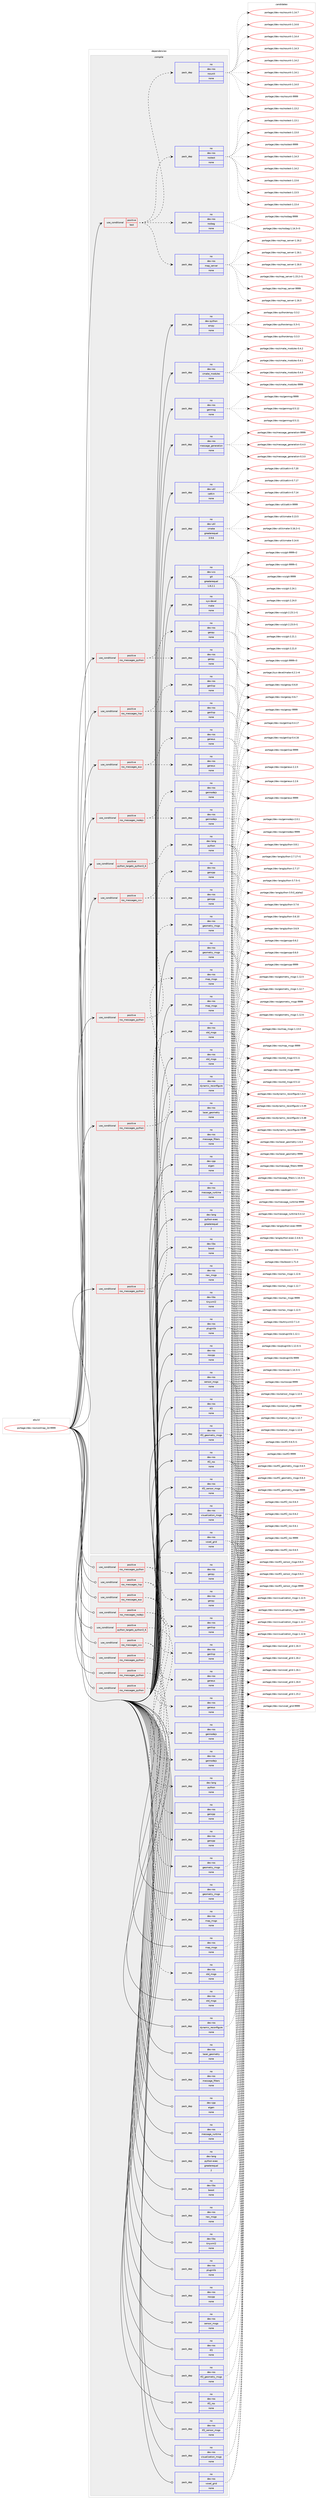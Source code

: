 digraph prolog {

# *************
# Graph options
# *************

newrank=true;
concentrate=true;
compound=true;
graph [rankdir=LR,fontname=Helvetica,fontsize=10,ranksep=1.5];#, ranksep=2.5, nodesep=0.2];
edge  [arrowhead=vee];
node  [fontname=Helvetica,fontsize=10];

# **********
# The ebuild
# **********

subgraph cluster_leftcol {
color=gray;
rank=same;
label=<<i>ebuild</i>>;
id [label="portage://dev-ros/costmap_2d-9999", color=red, width=4, href="../dev-ros/costmap_2d-9999.svg"];
}

# ****************
# The dependencies
# ****************

subgraph cluster_midcol {
color=gray;
label=<<i>dependencies</i>>;
subgraph cluster_compile {
fillcolor="#eeeeee";
style=filled;
label=<<i>compile</i>>;
subgraph cond101178 {
dependency406805 [label=<<TABLE BORDER="0" CELLBORDER="1" CELLSPACING="0" CELLPADDING="4"><TR><TD ROWSPAN="3" CELLPADDING="10">use_conditional</TD></TR><TR><TD>positive</TD></TR><TR><TD>python_targets_python3_6</TD></TR></TABLE>>, shape=none, color=red];
subgraph pack300774 {
dependency406806 [label=<<TABLE BORDER="0" CELLBORDER="1" CELLSPACING="0" CELLPADDING="4" WIDTH="220"><TR><TD ROWSPAN="6" CELLPADDING="30">pack_dep</TD></TR><TR><TD WIDTH="110">no</TD></TR><TR><TD>dev-lang</TD></TR><TR><TD>python</TD></TR><TR><TD>none</TD></TR><TR><TD></TD></TR></TABLE>>, shape=none, color=blue];
}
dependency406805:e -> dependency406806:w [weight=20,style="dashed",arrowhead="vee"];
}
id:e -> dependency406805:w [weight=20,style="solid",arrowhead="vee"];
subgraph cond101179 {
dependency406807 [label=<<TABLE BORDER="0" CELLBORDER="1" CELLSPACING="0" CELLPADDING="4"><TR><TD ROWSPAN="3" CELLPADDING="10">use_conditional</TD></TR><TR><TD>positive</TD></TR><TR><TD>ros_messages_cxx</TD></TR></TABLE>>, shape=none, color=red];
subgraph pack300775 {
dependency406808 [label=<<TABLE BORDER="0" CELLBORDER="1" CELLSPACING="0" CELLPADDING="4" WIDTH="220"><TR><TD ROWSPAN="6" CELLPADDING="30">pack_dep</TD></TR><TR><TD WIDTH="110">no</TD></TR><TR><TD>dev-ros</TD></TR><TR><TD>gencpp</TD></TR><TR><TD>none</TD></TR><TR><TD></TD></TR></TABLE>>, shape=none, color=blue];
}
dependency406807:e -> dependency406808:w [weight=20,style="dashed",arrowhead="vee"];
subgraph pack300776 {
dependency406809 [label=<<TABLE BORDER="0" CELLBORDER="1" CELLSPACING="0" CELLPADDING="4" WIDTH="220"><TR><TD ROWSPAN="6" CELLPADDING="30">pack_dep</TD></TR><TR><TD WIDTH="110">no</TD></TR><TR><TD>dev-ros</TD></TR><TR><TD>gencpp</TD></TR><TR><TD>none</TD></TR><TR><TD></TD></TR></TABLE>>, shape=none, color=blue];
}
dependency406807:e -> dependency406809:w [weight=20,style="dashed",arrowhead="vee"];
}
id:e -> dependency406807:w [weight=20,style="solid",arrowhead="vee"];
subgraph cond101180 {
dependency406810 [label=<<TABLE BORDER="0" CELLBORDER="1" CELLSPACING="0" CELLPADDING="4"><TR><TD ROWSPAN="3" CELLPADDING="10">use_conditional</TD></TR><TR><TD>positive</TD></TR><TR><TD>ros_messages_eus</TD></TR></TABLE>>, shape=none, color=red];
subgraph pack300777 {
dependency406811 [label=<<TABLE BORDER="0" CELLBORDER="1" CELLSPACING="0" CELLPADDING="4" WIDTH="220"><TR><TD ROWSPAN="6" CELLPADDING="30">pack_dep</TD></TR><TR><TD WIDTH="110">no</TD></TR><TR><TD>dev-ros</TD></TR><TR><TD>geneus</TD></TR><TR><TD>none</TD></TR><TR><TD></TD></TR></TABLE>>, shape=none, color=blue];
}
dependency406810:e -> dependency406811:w [weight=20,style="dashed",arrowhead="vee"];
subgraph pack300778 {
dependency406812 [label=<<TABLE BORDER="0" CELLBORDER="1" CELLSPACING="0" CELLPADDING="4" WIDTH="220"><TR><TD ROWSPAN="6" CELLPADDING="30">pack_dep</TD></TR><TR><TD WIDTH="110">no</TD></TR><TR><TD>dev-ros</TD></TR><TR><TD>geneus</TD></TR><TR><TD>none</TD></TR><TR><TD></TD></TR></TABLE>>, shape=none, color=blue];
}
dependency406810:e -> dependency406812:w [weight=20,style="dashed",arrowhead="vee"];
}
id:e -> dependency406810:w [weight=20,style="solid",arrowhead="vee"];
subgraph cond101181 {
dependency406813 [label=<<TABLE BORDER="0" CELLBORDER="1" CELLSPACING="0" CELLPADDING="4"><TR><TD ROWSPAN="3" CELLPADDING="10">use_conditional</TD></TR><TR><TD>positive</TD></TR><TR><TD>ros_messages_lisp</TD></TR></TABLE>>, shape=none, color=red];
subgraph pack300779 {
dependency406814 [label=<<TABLE BORDER="0" CELLBORDER="1" CELLSPACING="0" CELLPADDING="4" WIDTH="220"><TR><TD ROWSPAN="6" CELLPADDING="30">pack_dep</TD></TR><TR><TD WIDTH="110">no</TD></TR><TR><TD>dev-ros</TD></TR><TR><TD>genlisp</TD></TR><TR><TD>none</TD></TR><TR><TD></TD></TR></TABLE>>, shape=none, color=blue];
}
dependency406813:e -> dependency406814:w [weight=20,style="dashed",arrowhead="vee"];
subgraph pack300780 {
dependency406815 [label=<<TABLE BORDER="0" CELLBORDER="1" CELLSPACING="0" CELLPADDING="4" WIDTH="220"><TR><TD ROWSPAN="6" CELLPADDING="30">pack_dep</TD></TR><TR><TD WIDTH="110">no</TD></TR><TR><TD>dev-ros</TD></TR><TR><TD>genlisp</TD></TR><TR><TD>none</TD></TR><TR><TD></TD></TR></TABLE>>, shape=none, color=blue];
}
dependency406813:e -> dependency406815:w [weight=20,style="dashed",arrowhead="vee"];
}
id:e -> dependency406813:w [weight=20,style="solid",arrowhead="vee"];
subgraph cond101182 {
dependency406816 [label=<<TABLE BORDER="0" CELLBORDER="1" CELLSPACING="0" CELLPADDING="4"><TR><TD ROWSPAN="3" CELLPADDING="10">use_conditional</TD></TR><TR><TD>positive</TD></TR><TR><TD>ros_messages_nodejs</TD></TR></TABLE>>, shape=none, color=red];
subgraph pack300781 {
dependency406817 [label=<<TABLE BORDER="0" CELLBORDER="1" CELLSPACING="0" CELLPADDING="4" WIDTH="220"><TR><TD ROWSPAN="6" CELLPADDING="30">pack_dep</TD></TR><TR><TD WIDTH="110">no</TD></TR><TR><TD>dev-ros</TD></TR><TR><TD>gennodejs</TD></TR><TR><TD>none</TD></TR><TR><TD></TD></TR></TABLE>>, shape=none, color=blue];
}
dependency406816:e -> dependency406817:w [weight=20,style="dashed",arrowhead="vee"];
subgraph pack300782 {
dependency406818 [label=<<TABLE BORDER="0" CELLBORDER="1" CELLSPACING="0" CELLPADDING="4" WIDTH="220"><TR><TD ROWSPAN="6" CELLPADDING="30">pack_dep</TD></TR><TR><TD WIDTH="110">no</TD></TR><TR><TD>dev-ros</TD></TR><TR><TD>gennodejs</TD></TR><TR><TD>none</TD></TR><TR><TD></TD></TR></TABLE>>, shape=none, color=blue];
}
dependency406816:e -> dependency406818:w [weight=20,style="dashed",arrowhead="vee"];
}
id:e -> dependency406816:w [weight=20,style="solid",arrowhead="vee"];
subgraph cond101183 {
dependency406819 [label=<<TABLE BORDER="0" CELLBORDER="1" CELLSPACING="0" CELLPADDING="4"><TR><TD ROWSPAN="3" CELLPADDING="10">use_conditional</TD></TR><TR><TD>positive</TD></TR><TR><TD>ros_messages_python</TD></TR></TABLE>>, shape=none, color=red];
subgraph pack300783 {
dependency406820 [label=<<TABLE BORDER="0" CELLBORDER="1" CELLSPACING="0" CELLPADDING="4" WIDTH="220"><TR><TD ROWSPAN="6" CELLPADDING="30">pack_dep</TD></TR><TR><TD WIDTH="110">no</TD></TR><TR><TD>dev-ros</TD></TR><TR><TD>genpy</TD></TR><TR><TD>none</TD></TR><TR><TD></TD></TR></TABLE>>, shape=none, color=blue];
}
dependency406819:e -> dependency406820:w [weight=20,style="dashed",arrowhead="vee"];
subgraph pack300784 {
dependency406821 [label=<<TABLE BORDER="0" CELLBORDER="1" CELLSPACING="0" CELLPADDING="4" WIDTH="220"><TR><TD ROWSPAN="6" CELLPADDING="30">pack_dep</TD></TR><TR><TD WIDTH="110">no</TD></TR><TR><TD>dev-ros</TD></TR><TR><TD>genpy</TD></TR><TR><TD>none</TD></TR><TR><TD></TD></TR></TABLE>>, shape=none, color=blue];
}
dependency406819:e -> dependency406821:w [weight=20,style="dashed",arrowhead="vee"];
}
id:e -> dependency406819:w [weight=20,style="solid",arrowhead="vee"];
subgraph cond101184 {
dependency406822 [label=<<TABLE BORDER="0" CELLBORDER="1" CELLSPACING="0" CELLPADDING="4"><TR><TD ROWSPAN="3" CELLPADDING="10">use_conditional</TD></TR><TR><TD>positive</TD></TR><TR><TD>ros_messages_python</TD></TR></TABLE>>, shape=none, color=red];
subgraph pack300785 {
dependency406823 [label=<<TABLE BORDER="0" CELLBORDER="1" CELLSPACING="0" CELLPADDING="4" WIDTH="220"><TR><TD ROWSPAN="6" CELLPADDING="30">pack_dep</TD></TR><TR><TD WIDTH="110">no</TD></TR><TR><TD>dev-ros</TD></TR><TR><TD>geometry_msgs</TD></TR><TR><TD>none</TD></TR><TR><TD></TD></TR></TABLE>>, shape=none, color=blue];
}
dependency406822:e -> dependency406823:w [weight=20,style="dashed",arrowhead="vee"];
}
id:e -> dependency406822:w [weight=20,style="solid",arrowhead="vee"];
subgraph cond101185 {
dependency406824 [label=<<TABLE BORDER="0" CELLBORDER="1" CELLSPACING="0" CELLPADDING="4"><TR><TD ROWSPAN="3" CELLPADDING="10">use_conditional</TD></TR><TR><TD>positive</TD></TR><TR><TD>ros_messages_python</TD></TR></TABLE>>, shape=none, color=red];
subgraph pack300786 {
dependency406825 [label=<<TABLE BORDER="0" CELLBORDER="1" CELLSPACING="0" CELLPADDING="4" WIDTH="220"><TR><TD ROWSPAN="6" CELLPADDING="30">pack_dep</TD></TR><TR><TD WIDTH="110">no</TD></TR><TR><TD>dev-ros</TD></TR><TR><TD>map_msgs</TD></TR><TR><TD>none</TD></TR><TR><TD></TD></TR></TABLE>>, shape=none, color=blue];
}
dependency406824:e -> dependency406825:w [weight=20,style="dashed",arrowhead="vee"];
}
id:e -> dependency406824:w [weight=20,style="solid",arrowhead="vee"];
subgraph cond101186 {
dependency406826 [label=<<TABLE BORDER="0" CELLBORDER="1" CELLSPACING="0" CELLPADDING="4"><TR><TD ROWSPAN="3" CELLPADDING="10">use_conditional</TD></TR><TR><TD>positive</TD></TR><TR><TD>ros_messages_python</TD></TR></TABLE>>, shape=none, color=red];
subgraph pack300787 {
dependency406827 [label=<<TABLE BORDER="0" CELLBORDER="1" CELLSPACING="0" CELLPADDING="4" WIDTH="220"><TR><TD ROWSPAN="6" CELLPADDING="30">pack_dep</TD></TR><TR><TD WIDTH="110">no</TD></TR><TR><TD>dev-ros</TD></TR><TR><TD>std_msgs</TD></TR><TR><TD>none</TD></TR><TR><TD></TD></TR></TABLE>>, shape=none, color=blue];
}
dependency406826:e -> dependency406827:w [weight=20,style="dashed",arrowhead="vee"];
}
id:e -> dependency406826:w [weight=20,style="solid",arrowhead="vee"];
subgraph cond101187 {
dependency406828 [label=<<TABLE BORDER="0" CELLBORDER="1" CELLSPACING="0" CELLPADDING="4"><TR><TD ROWSPAN="3" CELLPADDING="10">use_conditional</TD></TR><TR><TD>positive</TD></TR><TR><TD>test</TD></TR></TABLE>>, shape=none, color=red];
subgraph pack300788 {
dependency406829 [label=<<TABLE BORDER="0" CELLBORDER="1" CELLSPACING="0" CELLPADDING="4" WIDTH="220"><TR><TD ROWSPAN="6" CELLPADDING="30">pack_dep</TD></TR><TR><TD WIDTH="110">no</TD></TR><TR><TD>dev-ros</TD></TR><TR><TD>map_server</TD></TR><TR><TD>none</TD></TR><TR><TD></TD></TR></TABLE>>, shape=none, color=blue];
}
dependency406828:e -> dependency406829:w [weight=20,style="dashed",arrowhead="vee"];
subgraph pack300789 {
dependency406830 [label=<<TABLE BORDER="0" CELLBORDER="1" CELLSPACING="0" CELLPADDING="4" WIDTH="220"><TR><TD ROWSPAN="6" CELLPADDING="30">pack_dep</TD></TR><TR><TD WIDTH="110">no</TD></TR><TR><TD>dev-ros</TD></TR><TR><TD>rosbag</TD></TR><TR><TD>none</TD></TR><TR><TD></TD></TR></TABLE>>, shape=none, color=blue];
}
dependency406828:e -> dependency406830:w [weight=20,style="dashed",arrowhead="vee"];
subgraph pack300790 {
dependency406831 [label=<<TABLE BORDER="0" CELLBORDER="1" CELLSPACING="0" CELLPADDING="4" WIDTH="220"><TR><TD ROWSPAN="6" CELLPADDING="30">pack_dep</TD></TR><TR><TD WIDTH="110">no</TD></TR><TR><TD>dev-ros</TD></TR><TR><TD>rostest</TD></TR><TR><TD>none</TD></TR><TR><TD></TD></TR></TABLE>>, shape=none, color=blue];
}
dependency406828:e -> dependency406831:w [weight=20,style="dashed",arrowhead="vee"];
subgraph pack300791 {
dependency406832 [label=<<TABLE BORDER="0" CELLBORDER="1" CELLSPACING="0" CELLPADDING="4" WIDTH="220"><TR><TD ROWSPAN="6" CELLPADDING="30">pack_dep</TD></TR><TR><TD WIDTH="110">no</TD></TR><TR><TD>dev-ros</TD></TR><TR><TD>rosunit</TD></TR><TR><TD>none</TD></TR><TR><TD></TD></TR></TABLE>>, shape=none, color=blue];
}
dependency406828:e -> dependency406832:w [weight=20,style="dashed",arrowhead="vee"];
}
id:e -> dependency406828:w [weight=20,style="solid",arrowhead="vee"];
subgraph pack300792 {
dependency406833 [label=<<TABLE BORDER="0" CELLBORDER="1" CELLSPACING="0" CELLPADDING="4" WIDTH="220"><TR><TD ROWSPAN="6" CELLPADDING="30">pack_dep</TD></TR><TR><TD WIDTH="110">no</TD></TR><TR><TD>dev-cpp</TD></TR><TR><TD>eigen</TD></TR><TR><TD>none</TD></TR><TR><TD></TD></TR></TABLE>>, shape=none, color=blue];
}
id:e -> dependency406833:w [weight=20,style="solid",arrowhead="vee"];
subgraph pack300793 {
dependency406834 [label=<<TABLE BORDER="0" CELLBORDER="1" CELLSPACING="0" CELLPADDING="4" WIDTH="220"><TR><TD ROWSPAN="6" CELLPADDING="30">pack_dep</TD></TR><TR><TD WIDTH="110">no</TD></TR><TR><TD>dev-lang</TD></TR><TR><TD>python-exec</TD></TR><TR><TD>greaterequal</TD></TR><TR><TD>2</TD></TR></TABLE>>, shape=none, color=blue];
}
id:e -> dependency406834:w [weight=20,style="solid",arrowhead="vee"];
subgraph pack300794 {
dependency406835 [label=<<TABLE BORDER="0" CELLBORDER="1" CELLSPACING="0" CELLPADDING="4" WIDTH="220"><TR><TD ROWSPAN="6" CELLPADDING="30">pack_dep</TD></TR><TR><TD WIDTH="110">no</TD></TR><TR><TD>dev-libs</TD></TR><TR><TD>boost</TD></TR><TR><TD>none</TD></TR><TR><TD></TD></TR></TABLE>>, shape=none, color=blue];
}
id:e -> dependency406835:w [weight=20,style="solid",arrowhead="vee"];
subgraph pack300795 {
dependency406836 [label=<<TABLE BORDER="0" CELLBORDER="1" CELLSPACING="0" CELLPADDING="4" WIDTH="220"><TR><TD ROWSPAN="6" CELLPADDING="30">pack_dep</TD></TR><TR><TD WIDTH="110">no</TD></TR><TR><TD>dev-libs</TD></TR><TR><TD>tinyxml2</TD></TR><TR><TD>none</TD></TR><TR><TD></TD></TR></TABLE>>, shape=none, color=blue];
}
id:e -> dependency406836:w [weight=20,style="solid",arrowhead="vee"];
subgraph pack300796 {
dependency406837 [label=<<TABLE BORDER="0" CELLBORDER="1" CELLSPACING="0" CELLPADDING="4" WIDTH="220"><TR><TD ROWSPAN="6" CELLPADDING="30">pack_dep</TD></TR><TR><TD WIDTH="110">no</TD></TR><TR><TD>dev-python</TD></TR><TR><TD>empy</TD></TR><TR><TD>none</TD></TR><TR><TD></TD></TR></TABLE>>, shape=none, color=blue];
}
id:e -> dependency406837:w [weight=20,style="solid",arrowhead="vee"];
subgraph pack300797 {
dependency406838 [label=<<TABLE BORDER="0" CELLBORDER="1" CELLSPACING="0" CELLPADDING="4" WIDTH="220"><TR><TD ROWSPAN="6" CELLPADDING="30">pack_dep</TD></TR><TR><TD WIDTH="110">no</TD></TR><TR><TD>dev-ros</TD></TR><TR><TD>cmake_modules</TD></TR><TR><TD>none</TD></TR><TR><TD></TD></TR></TABLE>>, shape=none, color=blue];
}
id:e -> dependency406838:w [weight=20,style="solid",arrowhead="vee"];
subgraph pack300798 {
dependency406839 [label=<<TABLE BORDER="0" CELLBORDER="1" CELLSPACING="0" CELLPADDING="4" WIDTH="220"><TR><TD ROWSPAN="6" CELLPADDING="30">pack_dep</TD></TR><TR><TD WIDTH="110">no</TD></TR><TR><TD>dev-ros</TD></TR><TR><TD>dynamic_reconfigure</TD></TR><TR><TD>none</TD></TR><TR><TD></TD></TR></TABLE>>, shape=none, color=blue];
}
id:e -> dependency406839:w [weight=20,style="solid",arrowhead="vee"];
subgraph pack300799 {
dependency406840 [label=<<TABLE BORDER="0" CELLBORDER="1" CELLSPACING="0" CELLPADDING="4" WIDTH="220"><TR><TD ROWSPAN="6" CELLPADDING="30">pack_dep</TD></TR><TR><TD WIDTH="110">no</TD></TR><TR><TD>dev-ros</TD></TR><TR><TD>genmsg</TD></TR><TR><TD>none</TD></TR><TR><TD></TD></TR></TABLE>>, shape=none, color=blue];
}
id:e -> dependency406840:w [weight=20,style="solid",arrowhead="vee"];
subgraph pack300800 {
dependency406841 [label=<<TABLE BORDER="0" CELLBORDER="1" CELLSPACING="0" CELLPADDING="4" WIDTH="220"><TR><TD ROWSPAN="6" CELLPADDING="30">pack_dep</TD></TR><TR><TD WIDTH="110">no</TD></TR><TR><TD>dev-ros</TD></TR><TR><TD>geometry_msgs</TD></TR><TR><TD>none</TD></TR><TR><TD></TD></TR></TABLE>>, shape=none, color=blue];
}
id:e -> dependency406841:w [weight=20,style="solid",arrowhead="vee"];
subgraph pack300801 {
dependency406842 [label=<<TABLE BORDER="0" CELLBORDER="1" CELLSPACING="0" CELLPADDING="4" WIDTH="220"><TR><TD ROWSPAN="6" CELLPADDING="30">pack_dep</TD></TR><TR><TD WIDTH="110">no</TD></TR><TR><TD>dev-ros</TD></TR><TR><TD>laser_geometry</TD></TR><TR><TD>none</TD></TR><TR><TD></TD></TR></TABLE>>, shape=none, color=blue];
}
id:e -> dependency406842:w [weight=20,style="solid",arrowhead="vee"];
subgraph pack300802 {
dependency406843 [label=<<TABLE BORDER="0" CELLBORDER="1" CELLSPACING="0" CELLPADDING="4" WIDTH="220"><TR><TD ROWSPAN="6" CELLPADDING="30">pack_dep</TD></TR><TR><TD WIDTH="110">no</TD></TR><TR><TD>dev-ros</TD></TR><TR><TD>map_msgs</TD></TR><TR><TD>none</TD></TR><TR><TD></TD></TR></TABLE>>, shape=none, color=blue];
}
id:e -> dependency406843:w [weight=20,style="solid",arrowhead="vee"];
subgraph pack300803 {
dependency406844 [label=<<TABLE BORDER="0" CELLBORDER="1" CELLSPACING="0" CELLPADDING="4" WIDTH="220"><TR><TD ROWSPAN="6" CELLPADDING="30">pack_dep</TD></TR><TR><TD WIDTH="110">no</TD></TR><TR><TD>dev-ros</TD></TR><TR><TD>message_filters</TD></TR><TR><TD>none</TD></TR><TR><TD></TD></TR></TABLE>>, shape=none, color=blue];
}
id:e -> dependency406844:w [weight=20,style="solid",arrowhead="vee"];
subgraph pack300804 {
dependency406845 [label=<<TABLE BORDER="0" CELLBORDER="1" CELLSPACING="0" CELLPADDING="4" WIDTH="220"><TR><TD ROWSPAN="6" CELLPADDING="30">pack_dep</TD></TR><TR><TD WIDTH="110">no</TD></TR><TR><TD>dev-ros</TD></TR><TR><TD>message_generation</TD></TR><TR><TD>none</TD></TR><TR><TD></TD></TR></TABLE>>, shape=none, color=blue];
}
id:e -> dependency406845:w [weight=20,style="solid",arrowhead="vee"];
subgraph pack300805 {
dependency406846 [label=<<TABLE BORDER="0" CELLBORDER="1" CELLSPACING="0" CELLPADDING="4" WIDTH="220"><TR><TD ROWSPAN="6" CELLPADDING="30">pack_dep</TD></TR><TR><TD WIDTH="110">no</TD></TR><TR><TD>dev-ros</TD></TR><TR><TD>message_runtime</TD></TR><TR><TD>none</TD></TR><TR><TD></TD></TR></TABLE>>, shape=none, color=blue];
}
id:e -> dependency406846:w [weight=20,style="solid",arrowhead="vee"];
subgraph pack300806 {
dependency406847 [label=<<TABLE BORDER="0" CELLBORDER="1" CELLSPACING="0" CELLPADDING="4" WIDTH="220"><TR><TD ROWSPAN="6" CELLPADDING="30">pack_dep</TD></TR><TR><TD WIDTH="110">no</TD></TR><TR><TD>dev-ros</TD></TR><TR><TD>nav_msgs</TD></TR><TR><TD>none</TD></TR><TR><TD></TD></TR></TABLE>>, shape=none, color=blue];
}
id:e -> dependency406847:w [weight=20,style="solid",arrowhead="vee"];
subgraph pack300807 {
dependency406848 [label=<<TABLE BORDER="0" CELLBORDER="1" CELLSPACING="0" CELLPADDING="4" WIDTH="220"><TR><TD ROWSPAN="6" CELLPADDING="30">pack_dep</TD></TR><TR><TD WIDTH="110">no</TD></TR><TR><TD>dev-ros</TD></TR><TR><TD>pluginlib</TD></TR><TR><TD>none</TD></TR><TR><TD></TD></TR></TABLE>>, shape=none, color=blue];
}
id:e -> dependency406848:w [weight=20,style="solid",arrowhead="vee"];
subgraph pack300808 {
dependency406849 [label=<<TABLE BORDER="0" CELLBORDER="1" CELLSPACING="0" CELLPADDING="4" WIDTH="220"><TR><TD ROWSPAN="6" CELLPADDING="30">pack_dep</TD></TR><TR><TD WIDTH="110">no</TD></TR><TR><TD>dev-ros</TD></TR><TR><TD>roscpp</TD></TR><TR><TD>none</TD></TR><TR><TD></TD></TR></TABLE>>, shape=none, color=blue];
}
id:e -> dependency406849:w [weight=20,style="solid",arrowhead="vee"];
subgraph pack300809 {
dependency406850 [label=<<TABLE BORDER="0" CELLBORDER="1" CELLSPACING="0" CELLPADDING="4" WIDTH="220"><TR><TD ROWSPAN="6" CELLPADDING="30">pack_dep</TD></TR><TR><TD WIDTH="110">no</TD></TR><TR><TD>dev-ros</TD></TR><TR><TD>sensor_msgs</TD></TR><TR><TD>none</TD></TR><TR><TD></TD></TR></TABLE>>, shape=none, color=blue];
}
id:e -> dependency406850:w [weight=20,style="solid",arrowhead="vee"];
subgraph pack300810 {
dependency406851 [label=<<TABLE BORDER="0" CELLBORDER="1" CELLSPACING="0" CELLPADDING="4" WIDTH="220"><TR><TD ROWSPAN="6" CELLPADDING="30">pack_dep</TD></TR><TR><TD WIDTH="110">no</TD></TR><TR><TD>dev-ros</TD></TR><TR><TD>std_msgs</TD></TR><TR><TD>none</TD></TR><TR><TD></TD></TR></TABLE>>, shape=none, color=blue];
}
id:e -> dependency406851:w [weight=20,style="solid",arrowhead="vee"];
subgraph pack300811 {
dependency406852 [label=<<TABLE BORDER="0" CELLBORDER="1" CELLSPACING="0" CELLPADDING="4" WIDTH="220"><TR><TD ROWSPAN="6" CELLPADDING="30">pack_dep</TD></TR><TR><TD WIDTH="110">no</TD></TR><TR><TD>dev-ros</TD></TR><TR><TD>tf2</TD></TR><TR><TD>none</TD></TR><TR><TD></TD></TR></TABLE>>, shape=none, color=blue];
}
id:e -> dependency406852:w [weight=20,style="solid",arrowhead="vee"];
subgraph pack300812 {
dependency406853 [label=<<TABLE BORDER="0" CELLBORDER="1" CELLSPACING="0" CELLPADDING="4" WIDTH="220"><TR><TD ROWSPAN="6" CELLPADDING="30">pack_dep</TD></TR><TR><TD WIDTH="110">no</TD></TR><TR><TD>dev-ros</TD></TR><TR><TD>tf2_geometry_msgs</TD></TR><TR><TD>none</TD></TR><TR><TD></TD></TR></TABLE>>, shape=none, color=blue];
}
id:e -> dependency406853:w [weight=20,style="solid",arrowhead="vee"];
subgraph pack300813 {
dependency406854 [label=<<TABLE BORDER="0" CELLBORDER="1" CELLSPACING="0" CELLPADDING="4" WIDTH="220"><TR><TD ROWSPAN="6" CELLPADDING="30">pack_dep</TD></TR><TR><TD WIDTH="110">no</TD></TR><TR><TD>dev-ros</TD></TR><TR><TD>tf2_ros</TD></TR><TR><TD>none</TD></TR><TR><TD></TD></TR></TABLE>>, shape=none, color=blue];
}
id:e -> dependency406854:w [weight=20,style="solid",arrowhead="vee"];
subgraph pack300814 {
dependency406855 [label=<<TABLE BORDER="0" CELLBORDER="1" CELLSPACING="0" CELLPADDING="4" WIDTH="220"><TR><TD ROWSPAN="6" CELLPADDING="30">pack_dep</TD></TR><TR><TD WIDTH="110">no</TD></TR><TR><TD>dev-ros</TD></TR><TR><TD>tf2_sensor_msgs</TD></TR><TR><TD>none</TD></TR><TR><TD></TD></TR></TABLE>>, shape=none, color=blue];
}
id:e -> dependency406855:w [weight=20,style="solid",arrowhead="vee"];
subgraph pack300815 {
dependency406856 [label=<<TABLE BORDER="0" CELLBORDER="1" CELLSPACING="0" CELLPADDING="4" WIDTH="220"><TR><TD ROWSPAN="6" CELLPADDING="30">pack_dep</TD></TR><TR><TD WIDTH="110">no</TD></TR><TR><TD>dev-ros</TD></TR><TR><TD>visualization_msgs</TD></TR><TR><TD>none</TD></TR><TR><TD></TD></TR></TABLE>>, shape=none, color=blue];
}
id:e -> dependency406856:w [weight=20,style="solid",arrowhead="vee"];
subgraph pack300816 {
dependency406857 [label=<<TABLE BORDER="0" CELLBORDER="1" CELLSPACING="0" CELLPADDING="4" WIDTH="220"><TR><TD ROWSPAN="6" CELLPADDING="30">pack_dep</TD></TR><TR><TD WIDTH="110">no</TD></TR><TR><TD>dev-ros</TD></TR><TR><TD>voxel_grid</TD></TR><TR><TD>none</TD></TR><TR><TD></TD></TR></TABLE>>, shape=none, color=blue];
}
id:e -> dependency406857:w [weight=20,style="solid",arrowhead="vee"];
subgraph pack300817 {
dependency406858 [label=<<TABLE BORDER="0" CELLBORDER="1" CELLSPACING="0" CELLPADDING="4" WIDTH="220"><TR><TD ROWSPAN="6" CELLPADDING="30">pack_dep</TD></TR><TR><TD WIDTH="110">no</TD></TR><TR><TD>dev-util</TD></TR><TR><TD>catkin</TD></TR><TR><TD>none</TD></TR><TR><TD></TD></TR></TABLE>>, shape=none, color=blue];
}
id:e -> dependency406858:w [weight=20,style="solid",arrowhead="vee"];
subgraph pack300818 {
dependency406859 [label=<<TABLE BORDER="0" CELLBORDER="1" CELLSPACING="0" CELLPADDING="4" WIDTH="220"><TR><TD ROWSPAN="6" CELLPADDING="30">pack_dep</TD></TR><TR><TD WIDTH="110">no</TD></TR><TR><TD>dev-util</TD></TR><TR><TD>cmake</TD></TR><TR><TD>greaterequal</TD></TR><TR><TD>3.9.6</TD></TR></TABLE>>, shape=none, color=blue];
}
id:e -> dependency406859:w [weight=20,style="solid",arrowhead="vee"];
subgraph pack300819 {
dependency406860 [label=<<TABLE BORDER="0" CELLBORDER="1" CELLSPACING="0" CELLPADDING="4" WIDTH="220"><TR><TD ROWSPAN="6" CELLPADDING="30">pack_dep</TD></TR><TR><TD WIDTH="110">no</TD></TR><TR><TD>dev-vcs</TD></TR><TR><TD>git</TD></TR><TR><TD>greaterequal</TD></TR><TR><TD>1.8.2.1</TD></TR></TABLE>>, shape=none, color=blue];
}
id:e -> dependency406860:w [weight=20,style="solid",arrowhead="vee"];
subgraph pack300820 {
dependency406861 [label=<<TABLE BORDER="0" CELLBORDER="1" CELLSPACING="0" CELLPADDING="4" WIDTH="220"><TR><TD ROWSPAN="6" CELLPADDING="30">pack_dep</TD></TR><TR><TD WIDTH="110">no</TD></TR><TR><TD>sys-devel</TD></TR><TR><TD>make</TD></TR><TR><TD>none</TD></TR><TR><TD></TD></TR></TABLE>>, shape=none, color=blue];
}
id:e -> dependency406861:w [weight=20,style="solid",arrowhead="vee"];
}
subgraph cluster_compileandrun {
fillcolor="#eeeeee";
style=filled;
label=<<i>compile and run</i>>;
}
subgraph cluster_run {
fillcolor="#eeeeee";
style=filled;
label=<<i>run</i>>;
subgraph cond101188 {
dependency406862 [label=<<TABLE BORDER="0" CELLBORDER="1" CELLSPACING="0" CELLPADDING="4"><TR><TD ROWSPAN="3" CELLPADDING="10">use_conditional</TD></TR><TR><TD>positive</TD></TR><TR><TD>python_targets_python3_6</TD></TR></TABLE>>, shape=none, color=red];
subgraph pack300821 {
dependency406863 [label=<<TABLE BORDER="0" CELLBORDER="1" CELLSPACING="0" CELLPADDING="4" WIDTH="220"><TR><TD ROWSPAN="6" CELLPADDING="30">pack_dep</TD></TR><TR><TD WIDTH="110">no</TD></TR><TR><TD>dev-lang</TD></TR><TR><TD>python</TD></TR><TR><TD>none</TD></TR><TR><TD></TD></TR></TABLE>>, shape=none, color=blue];
}
dependency406862:e -> dependency406863:w [weight=20,style="dashed",arrowhead="vee"];
}
id:e -> dependency406862:w [weight=20,style="solid",arrowhead="odot"];
subgraph cond101189 {
dependency406864 [label=<<TABLE BORDER="0" CELLBORDER="1" CELLSPACING="0" CELLPADDING="4"><TR><TD ROWSPAN="3" CELLPADDING="10">use_conditional</TD></TR><TR><TD>positive</TD></TR><TR><TD>ros_messages_cxx</TD></TR></TABLE>>, shape=none, color=red];
subgraph pack300822 {
dependency406865 [label=<<TABLE BORDER="0" CELLBORDER="1" CELLSPACING="0" CELLPADDING="4" WIDTH="220"><TR><TD ROWSPAN="6" CELLPADDING="30">pack_dep</TD></TR><TR><TD WIDTH="110">no</TD></TR><TR><TD>dev-ros</TD></TR><TR><TD>gencpp</TD></TR><TR><TD>none</TD></TR><TR><TD></TD></TR></TABLE>>, shape=none, color=blue];
}
dependency406864:e -> dependency406865:w [weight=20,style="dashed",arrowhead="vee"];
subgraph pack300823 {
dependency406866 [label=<<TABLE BORDER="0" CELLBORDER="1" CELLSPACING="0" CELLPADDING="4" WIDTH="220"><TR><TD ROWSPAN="6" CELLPADDING="30">pack_dep</TD></TR><TR><TD WIDTH="110">no</TD></TR><TR><TD>dev-ros</TD></TR><TR><TD>gencpp</TD></TR><TR><TD>none</TD></TR><TR><TD></TD></TR></TABLE>>, shape=none, color=blue];
}
dependency406864:e -> dependency406866:w [weight=20,style="dashed",arrowhead="vee"];
}
id:e -> dependency406864:w [weight=20,style="solid",arrowhead="odot"];
subgraph cond101190 {
dependency406867 [label=<<TABLE BORDER="0" CELLBORDER="1" CELLSPACING="0" CELLPADDING="4"><TR><TD ROWSPAN="3" CELLPADDING="10">use_conditional</TD></TR><TR><TD>positive</TD></TR><TR><TD>ros_messages_eus</TD></TR></TABLE>>, shape=none, color=red];
subgraph pack300824 {
dependency406868 [label=<<TABLE BORDER="0" CELLBORDER="1" CELLSPACING="0" CELLPADDING="4" WIDTH="220"><TR><TD ROWSPAN="6" CELLPADDING="30">pack_dep</TD></TR><TR><TD WIDTH="110">no</TD></TR><TR><TD>dev-ros</TD></TR><TR><TD>geneus</TD></TR><TR><TD>none</TD></TR><TR><TD></TD></TR></TABLE>>, shape=none, color=blue];
}
dependency406867:e -> dependency406868:w [weight=20,style="dashed",arrowhead="vee"];
subgraph pack300825 {
dependency406869 [label=<<TABLE BORDER="0" CELLBORDER="1" CELLSPACING="0" CELLPADDING="4" WIDTH="220"><TR><TD ROWSPAN="6" CELLPADDING="30">pack_dep</TD></TR><TR><TD WIDTH="110">no</TD></TR><TR><TD>dev-ros</TD></TR><TR><TD>geneus</TD></TR><TR><TD>none</TD></TR><TR><TD></TD></TR></TABLE>>, shape=none, color=blue];
}
dependency406867:e -> dependency406869:w [weight=20,style="dashed",arrowhead="vee"];
}
id:e -> dependency406867:w [weight=20,style="solid",arrowhead="odot"];
subgraph cond101191 {
dependency406870 [label=<<TABLE BORDER="0" CELLBORDER="1" CELLSPACING="0" CELLPADDING="4"><TR><TD ROWSPAN="3" CELLPADDING="10">use_conditional</TD></TR><TR><TD>positive</TD></TR><TR><TD>ros_messages_lisp</TD></TR></TABLE>>, shape=none, color=red];
subgraph pack300826 {
dependency406871 [label=<<TABLE BORDER="0" CELLBORDER="1" CELLSPACING="0" CELLPADDING="4" WIDTH="220"><TR><TD ROWSPAN="6" CELLPADDING="30">pack_dep</TD></TR><TR><TD WIDTH="110">no</TD></TR><TR><TD>dev-ros</TD></TR><TR><TD>genlisp</TD></TR><TR><TD>none</TD></TR><TR><TD></TD></TR></TABLE>>, shape=none, color=blue];
}
dependency406870:e -> dependency406871:w [weight=20,style="dashed",arrowhead="vee"];
subgraph pack300827 {
dependency406872 [label=<<TABLE BORDER="0" CELLBORDER="1" CELLSPACING="0" CELLPADDING="4" WIDTH="220"><TR><TD ROWSPAN="6" CELLPADDING="30">pack_dep</TD></TR><TR><TD WIDTH="110">no</TD></TR><TR><TD>dev-ros</TD></TR><TR><TD>genlisp</TD></TR><TR><TD>none</TD></TR><TR><TD></TD></TR></TABLE>>, shape=none, color=blue];
}
dependency406870:e -> dependency406872:w [weight=20,style="dashed",arrowhead="vee"];
}
id:e -> dependency406870:w [weight=20,style="solid",arrowhead="odot"];
subgraph cond101192 {
dependency406873 [label=<<TABLE BORDER="0" CELLBORDER="1" CELLSPACING="0" CELLPADDING="4"><TR><TD ROWSPAN="3" CELLPADDING="10">use_conditional</TD></TR><TR><TD>positive</TD></TR><TR><TD>ros_messages_nodejs</TD></TR></TABLE>>, shape=none, color=red];
subgraph pack300828 {
dependency406874 [label=<<TABLE BORDER="0" CELLBORDER="1" CELLSPACING="0" CELLPADDING="4" WIDTH="220"><TR><TD ROWSPAN="6" CELLPADDING="30">pack_dep</TD></TR><TR><TD WIDTH="110">no</TD></TR><TR><TD>dev-ros</TD></TR><TR><TD>gennodejs</TD></TR><TR><TD>none</TD></TR><TR><TD></TD></TR></TABLE>>, shape=none, color=blue];
}
dependency406873:e -> dependency406874:w [weight=20,style="dashed",arrowhead="vee"];
subgraph pack300829 {
dependency406875 [label=<<TABLE BORDER="0" CELLBORDER="1" CELLSPACING="0" CELLPADDING="4" WIDTH="220"><TR><TD ROWSPAN="6" CELLPADDING="30">pack_dep</TD></TR><TR><TD WIDTH="110">no</TD></TR><TR><TD>dev-ros</TD></TR><TR><TD>gennodejs</TD></TR><TR><TD>none</TD></TR><TR><TD></TD></TR></TABLE>>, shape=none, color=blue];
}
dependency406873:e -> dependency406875:w [weight=20,style="dashed",arrowhead="vee"];
}
id:e -> dependency406873:w [weight=20,style="solid",arrowhead="odot"];
subgraph cond101193 {
dependency406876 [label=<<TABLE BORDER="0" CELLBORDER="1" CELLSPACING="0" CELLPADDING="4"><TR><TD ROWSPAN="3" CELLPADDING="10">use_conditional</TD></TR><TR><TD>positive</TD></TR><TR><TD>ros_messages_python</TD></TR></TABLE>>, shape=none, color=red];
subgraph pack300830 {
dependency406877 [label=<<TABLE BORDER="0" CELLBORDER="1" CELLSPACING="0" CELLPADDING="4" WIDTH="220"><TR><TD ROWSPAN="6" CELLPADDING="30">pack_dep</TD></TR><TR><TD WIDTH="110">no</TD></TR><TR><TD>dev-ros</TD></TR><TR><TD>genpy</TD></TR><TR><TD>none</TD></TR><TR><TD></TD></TR></TABLE>>, shape=none, color=blue];
}
dependency406876:e -> dependency406877:w [weight=20,style="dashed",arrowhead="vee"];
subgraph pack300831 {
dependency406878 [label=<<TABLE BORDER="0" CELLBORDER="1" CELLSPACING="0" CELLPADDING="4" WIDTH="220"><TR><TD ROWSPAN="6" CELLPADDING="30">pack_dep</TD></TR><TR><TD WIDTH="110">no</TD></TR><TR><TD>dev-ros</TD></TR><TR><TD>genpy</TD></TR><TR><TD>none</TD></TR><TR><TD></TD></TR></TABLE>>, shape=none, color=blue];
}
dependency406876:e -> dependency406878:w [weight=20,style="dashed",arrowhead="vee"];
}
id:e -> dependency406876:w [weight=20,style="solid",arrowhead="odot"];
subgraph cond101194 {
dependency406879 [label=<<TABLE BORDER="0" CELLBORDER="1" CELLSPACING="0" CELLPADDING="4"><TR><TD ROWSPAN="3" CELLPADDING="10">use_conditional</TD></TR><TR><TD>positive</TD></TR><TR><TD>ros_messages_python</TD></TR></TABLE>>, shape=none, color=red];
subgraph pack300832 {
dependency406880 [label=<<TABLE BORDER="0" CELLBORDER="1" CELLSPACING="0" CELLPADDING="4" WIDTH="220"><TR><TD ROWSPAN="6" CELLPADDING="30">pack_dep</TD></TR><TR><TD WIDTH="110">no</TD></TR><TR><TD>dev-ros</TD></TR><TR><TD>geometry_msgs</TD></TR><TR><TD>none</TD></TR><TR><TD></TD></TR></TABLE>>, shape=none, color=blue];
}
dependency406879:e -> dependency406880:w [weight=20,style="dashed",arrowhead="vee"];
}
id:e -> dependency406879:w [weight=20,style="solid",arrowhead="odot"];
subgraph cond101195 {
dependency406881 [label=<<TABLE BORDER="0" CELLBORDER="1" CELLSPACING="0" CELLPADDING="4"><TR><TD ROWSPAN="3" CELLPADDING="10">use_conditional</TD></TR><TR><TD>positive</TD></TR><TR><TD>ros_messages_python</TD></TR></TABLE>>, shape=none, color=red];
subgraph pack300833 {
dependency406882 [label=<<TABLE BORDER="0" CELLBORDER="1" CELLSPACING="0" CELLPADDING="4" WIDTH="220"><TR><TD ROWSPAN="6" CELLPADDING="30">pack_dep</TD></TR><TR><TD WIDTH="110">no</TD></TR><TR><TD>dev-ros</TD></TR><TR><TD>map_msgs</TD></TR><TR><TD>none</TD></TR><TR><TD></TD></TR></TABLE>>, shape=none, color=blue];
}
dependency406881:e -> dependency406882:w [weight=20,style="dashed",arrowhead="vee"];
}
id:e -> dependency406881:w [weight=20,style="solid",arrowhead="odot"];
subgraph cond101196 {
dependency406883 [label=<<TABLE BORDER="0" CELLBORDER="1" CELLSPACING="0" CELLPADDING="4"><TR><TD ROWSPAN="3" CELLPADDING="10">use_conditional</TD></TR><TR><TD>positive</TD></TR><TR><TD>ros_messages_python</TD></TR></TABLE>>, shape=none, color=red];
subgraph pack300834 {
dependency406884 [label=<<TABLE BORDER="0" CELLBORDER="1" CELLSPACING="0" CELLPADDING="4" WIDTH="220"><TR><TD ROWSPAN="6" CELLPADDING="30">pack_dep</TD></TR><TR><TD WIDTH="110">no</TD></TR><TR><TD>dev-ros</TD></TR><TR><TD>std_msgs</TD></TR><TR><TD>none</TD></TR><TR><TD></TD></TR></TABLE>>, shape=none, color=blue];
}
dependency406883:e -> dependency406884:w [weight=20,style="dashed",arrowhead="vee"];
}
id:e -> dependency406883:w [weight=20,style="solid",arrowhead="odot"];
subgraph pack300835 {
dependency406885 [label=<<TABLE BORDER="0" CELLBORDER="1" CELLSPACING="0" CELLPADDING="4" WIDTH="220"><TR><TD ROWSPAN="6" CELLPADDING="30">pack_dep</TD></TR><TR><TD WIDTH="110">no</TD></TR><TR><TD>dev-cpp</TD></TR><TR><TD>eigen</TD></TR><TR><TD>none</TD></TR><TR><TD></TD></TR></TABLE>>, shape=none, color=blue];
}
id:e -> dependency406885:w [weight=20,style="solid",arrowhead="odot"];
subgraph pack300836 {
dependency406886 [label=<<TABLE BORDER="0" CELLBORDER="1" CELLSPACING="0" CELLPADDING="4" WIDTH="220"><TR><TD ROWSPAN="6" CELLPADDING="30">pack_dep</TD></TR><TR><TD WIDTH="110">no</TD></TR><TR><TD>dev-lang</TD></TR><TR><TD>python-exec</TD></TR><TR><TD>greaterequal</TD></TR><TR><TD>2</TD></TR></TABLE>>, shape=none, color=blue];
}
id:e -> dependency406886:w [weight=20,style="solid",arrowhead="odot"];
subgraph pack300837 {
dependency406887 [label=<<TABLE BORDER="0" CELLBORDER="1" CELLSPACING="0" CELLPADDING="4" WIDTH="220"><TR><TD ROWSPAN="6" CELLPADDING="30">pack_dep</TD></TR><TR><TD WIDTH="110">no</TD></TR><TR><TD>dev-libs</TD></TR><TR><TD>boost</TD></TR><TR><TD>none</TD></TR><TR><TD></TD></TR></TABLE>>, shape=none, color=blue];
}
id:e -> dependency406887:w [weight=20,style="solid",arrowhead="odot"];
subgraph pack300838 {
dependency406888 [label=<<TABLE BORDER="0" CELLBORDER="1" CELLSPACING="0" CELLPADDING="4" WIDTH="220"><TR><TD ROWSPAN="6" CELLPADDING="30">pack_dep</TD></TR><TR><TD WIDTH="110">no</TD></TR><TR><TD>dev-libs</TD></TR><TR><TD>tinyxml2</TD></TR><TR><TD>none</TD></TR><TR><TD></TD></TR></TABLE>>, shape=none, color=blue];
}
id:e -> dependency406888:w [weight=20,style="solid",arrowhead="odot"];
subgraph pack300839 {
dependency406889 [label=<<TABLE BORDER="0" CELLBORDER="1" CELLSPACING="0" CELLPADDING="4" WIDTH="220"><TR><TD ROWSPAN="6" CELLPADDING="30">pack_dep</TD></TR><TR><TD WIDTH="110">no</TD></TR><TR><TD>dev-ros</TD></TR><TR><TD>dynamic_reconfigure</TD></TR><TR><TD>none</TD></TR><TR><TD></TD></TR></TABLE>>, shape=none, color=blue];
}
id:e -> dependency406889:w [weight=20,style="solid",arrowhead="odot"];
subgraph pack300840 {
dependency406890 [label=<<TABLE BORDER="0" CELLBORDER="1" CELLSPACING="0" CELLPADDING="4" WIDTH="220"><TR><TD ROWSPAN="6" CELLPADDING="30">pack_dep</TD></TR><TR><TD WIDTH="110">no</TD></TR><TR><TD>dev-ros</TD></TR><TR><TD>geometry_msgs</TD></TR><TR><TD>none</TD></TR><TR><TD></TD></TR></TABLE>>, shape=none, color=blue];
}
id:e -> dependency406890:w [weight=20,style="solid",arrowhead="odot"];
subgraph pack300841 {
dependency406891 [label=<<TABLE BORDER="0" CELLBORDER="1" CELLSPACING="0" CELLPADDING="4" WIDTH="220"><TR><TD ROWSPAN="6" CELLPADDING="30">pack_dep</TD></TR><TR><TD WIDTH="110">no</TD></TR><TR><TD>dev-ros</TD></TR><TR><TD>laser_geometry</TD></TR><TR><TD>none</TD></TR><TR><TD></TD></TR></TABLE>>, shape=none, color=blue];
}
id:e -> dependency406891:w [weight=20,style="solid",arrowhead="odot"];
subgraph pack300842 {
dependency406892 [label=<<TABLE BORDER="0" CELLBORDER="1" CELLSPACING="0" CELLPADDING="4" WIDTH="220"><TR><TD ROWSPAN="6" CELLPADDING="30">pack_dep</TD></TR><TR><TD WIDTH="110">no</TD></TR><TR><TD>dev-ros</TD></TR><TR><TD>map_msgs</TD></TR><TR><TD>none</TD></TR><TR><TD></TD></TR></TABLE>>, shape=none, color=blue];
}
id:e -> dependency406892:w [weight=20,style="solid",arrowhead="odot"];
subgraph pack300843 {
dependency406893 [label=<<TABLE BORDER="0" CELLBORDER="1" CELLSPACING="0" CELLPADDING="4" WIDTH="220"><TR><TD ROWSPAN="6" CELLPADDING="30">pack_dep</TD></TR><TR><TD WIDTH="110">no</TD></TR><TR><TD>dev-ros</TD></TR><TR><TD>message_filters</TD></TR><TR><TD>none</TD></TR><TR><TD></TD></TR></TABLE>>, shape=none, color=blue];
}
id:e -> dependency406893:w [weight=20,style="solid",arrowhead="odot"];
subgraph pack300844 {
dependency406894 [label=<<TABLE BORDER="0" CELLBORDER="1" CELLSPACING="0" CELLPADDING="4" WIDTH="220"><TR><TD ROWSPAN="6" CELLPADDING="30">pack_dep</TD></TR><TR><TD WIDTH="110">no</TD></TR><TR><TD>dev-ros</TD></TR><TR><TD>message_runtime</TD></TR><TR><TD>none</TD></TR><TR><TD></TD></TR></TABLE>>, shape=none, color=blue];
}
id:e -> dependency406894:w [weight=20,style="solid",arrowhead="odot"];
subgraph pack300845 {
dependency406895 [label=<<TABLE BORDER="0" CELLBORDER="1" CELLSPACING="0" CELLPADDING="4" WIDTH="220"><TR><TD ROWSPAN="6" CELLPADDING="30">pack_dep</TD></TR><TR><TD WIDTH="110">no</TD></TR><TR><TD>dev-ros</TD></TR><TR><TD>nav_msgs</TD></TR><TR><TD>none</TD></TR><TR><TD></TD></TR></TABLE>>, shape=none, color=blue];
}
id:e -> dependency406895:w [weight=20,style="solid",arrowhead="odot"];
subgraph pack300846 {
dependency406896 [label=<<TABLE BORDER="0" CELLBORDER="1" CELLSPACING="0" CELLPADDING="4" WIDTH="220"><TR><TD ROWSPAN="6" CELLPADDING="30">pack_dep</TD></TR><TR><TD WIDTH="110">no</TD></TR><TR><TD>dev-ros</TD></TR><TR><TD>pluginlib</TD></TR><TR><TD>none</TD></TR><TR><TD></TD></TR></TABLE>>, shape=none, color=blue];
}
id:e -> dependency406896:w [weight=20,style="solid",arrowhead="odot"];
subgraph pack300847 {
dependency406897 [label=<<TABLE BORDER="0" CELLBORDER="1" CELLSPACING="0" CELLPADDING="4" WIDTH="220"><TR><TD ROWSPAN="6" CELLPADDING="30">pack_dep</TD></TR><TR><TD WIDTH="110">no</TD></TR><TR><TD>dev-ros</TD></TR><TR><TD>roscpp</TD></TR><TR><TD>none</TD></TR><TR><TD></TD></TR></TABLE>>, shape=none, color=blue];
}
id:e -> dependency406897:w [weight=20,style="solid",arrowhead="odot"];
subgraph pack300848 {
dependency406898 [label=<<TABLE BORDER="0" CELLBORDER="1" CELLSPACING="0" CELLPADDING="4" WIDTH="220"><TR><TD ROWSPAN="6" CELLPADDING="30">pack_dep</TD></TR><TR><TD WIDTH="110">no</TD></TR><TR><TD>dev-ros</TD></TR><TR><TD>sensor_msgs</TD></TR><TR><TD>none</TD></TR><TR><TD></TD></TR></TABLE>>, shape=none, color=blue];
}
id:e -> dependency406898:w [weight=20,style="solid",arrowhead="odot"];
subgraph pack300849 {
dependency406899 [label=<<TABLE BORDER="0" CELLBORDER="1" CELLSPACING="0" CELLPADDING="4" WIDTH="220"><TR><TD ROWSPAN="6" CELLPADDING="30">pack_dep</TD></TR><TR><TD WIDTH="110">no</TD></TR><TR><TD>dev-ros</TD></TR><TR><TD>std_msgs</TD></TR><TR><TD>none</TD></TR><TR><TD></TD></TR></TABLE>>, shape=none, color=blue];
}
id:e -> dependency406899:w [weight=20,style="solid",arrowhead="odot"];
subgraph pack300850 {
dependency406900 [label=<<TABLE BORDER="0" CELLBORDER="1" CELLSPACING="0" CELLPADDING="4" WIDTH="220"><TR><TD ROWSPAN="6" CELLPADDING="30">pack_dep</TD></TR><TR><TD WIDTH="110">no</TD></TR><TR><TD>dev-ros</TD></TR><TR><TD>tf2</TD></TR><TR><TD>none</TD></TR><TR><TD></TD></TR></TABLE>>, shape=none, color=blue];
}
id:e -> dependency406900:w [weight=20,style="solid",arrowhead="odot"];
subgraph pack300851 {
dependency406901 [label=<<TABLE BORDER="0" CELLBORDER="1" CELLSPACING="0" CELLPADDING="4" WIDTH="220"><TR><TD ROWSPAN="6" CELLPADDING="30">pack_dep</TD></TR><TR><TD WIDTH="110">no</TD></TR><TR><TD>dev-ros</TD></TR><TR><TD>tf2_geometry_msgs</TD></TR><TR><TD>none</TD></TR><TR><TD></TD></TR></TABLE>>, shape=none, color=blue];
}
id:e -> dependency406901:w [weight=20,style="solid",arrowhead="odot"];
subgraph pack300852 {
dependency406902 [label=<<TABLE BORDER="0" CELLBORDER="1" CELLSPACING="0" CELLPADDING="4" WIDTH="220"><TR><TD ROWSPAN="6" CELLPADDING="30">pack_dep</TD></TR><TR><TD WIDTH="110">no</TD></TR><TR><TD>dev-ros</TD></TR><TR><TD>tf2_ros</TD></TR><TR><TD>none</TD></TR><TR><TD></TD></TR></TABLE>>, shape=none, color=blue];
}
id:e -> dependency406902:w [weight=20,style="solid",arrowhead="odot"];
subgraph pack300853 {
dependency406903 [label=<<TABLE BORDER="0" CELLBORDER="1" CELLSPACING="0" CELLPADDING="4" WIDTH="220"><TR><TD ROWSPAN="6" CELLPADDING="30">pack_dep</TD></TR><TR><TD WIDTH="110">no</TD></TR><TR><TD>dev-ros</TD></TR><TR><TD>tf2_sensor_msgs</TD></TR><TR><TD>none</TD></TR><TR><TD></TD></TR></TABLE>>, shape=none, color=blue];
}
id:e -> dependency406903:w [weight=20,style="solid",arrowhead="odot"];
subgraph pack300854 {
dependency406904 [label=<<TABLE BORDER="0" CELLBORDER="1" CELLSPACING="0" CELLPADDING="4" WIDTH="220"><TR><TD ROWSPAN="6" CELLPADDING="30">pack_dep</TD></TR><TR><TD WIDTH="110">no</TD></TR><TR><TD>dev-ros</TD></TR><TR><TD>visualization_msgs</TD></TR><TR><TD>none</TD></TR><TR><TD></TD></TR></TABLE>>, shape=none, color=blue];
}
id:e -> dependency406904:w [weight=20,style="solid",arrowhead="odot"];
subgraph pack300855 {
dependency406905 [label=<<TABLE BORDER="0" CELLBORDER="1" CELLSPACING="0" CELLPADDING="4" WIDTH="220"><TR><TD ROWSPAN="6" CELLPADDING="30">pack_dep</TD></TR><TR><TD WIDTH="110">no</TD></TR><TR><TD>dev-ros</TD></TR><TR><TD>voxel_grid</TD></TR><TR><TD>none</TD></TR><TR><TD></TD></TR></TABLE>>, shape=none, color=blue];
}
id:e -> dependency406905:w [weight=20,style="solid",arrowhead="odot"];
}
}

# **************
# The candidates
# **************

subgraph cluster_choices {
rank=same;
color=gray;
label=<<i>candidates</i>>;

subgraph choice300774 {
color=black;
nodesep=1;
choice10010111845108971101034711212111610411111045514657464895971081121049750 [label="portage://dev-lang/python-3.9.0_alpha2", color=red, width=4,href="../dev-lang/python-3.9.0_alpha2.svg"];
choice100101118451089711010347112121116104111110455146564649 [label="portage://dev-lang/python-3.8.1", color=red, width=4,href="../dev-lang/python-3.8.1.svg"];
choice100101118451089711010347112121116104111110455146554654 [label="portage://dev-lang/python-3.7.6", color=red, width=4,href="../dev-lang/python-3.7.6.svg"];
choice1001011184510897110103471121211161041111104551465546534511449 [label="portage://dev-lang/python-3.7.5-r1", color=red, width=4,href="../dev-lang/python-3.7.5-r1.svg"];
choice100101118451089711010347112121116104111110455146544657 [label="portage://dev-lang/python-3.6.9", color=red, width=4,href="../dev-lang/python-3.6.9.svg"];
choice10010111845108971101034711212111610411111045514654464948 [label="portage://dev-lang/python-3.6.10", color=red, width=4,href="../dev-lang/python-3.6.10.svg"];
choice100101118451089711010347112121116104111110455046554649554511449 [label="portage://dev-lang/python-2.7.17-r1", color=red, width=4,href="../dev-lang/python-2.7.17-r1.svg"];
choice10010111845108971101034711212111610411111045504655464955 [label="portage://dev-lang/python-2.7.17", color=red, width=4,href="../dev-lang/python-2.7.17.svg"];
dependency406806:e -> choice10010111845108971101034711212111610411111045514657464895971081121049750:w [style=dotted,weight="100"];
dependency406806:e -> choice100101118451089711010347112121116104111110455146564649:w [style=dotted,weight="100"];
dependency406806:e -> choice100101118451089711010347112121116104111110455146554654:w [style=dotted,weight="100"];
dependency406806:e -> choice1001011184510897110103471121211161041111104551465546534511449:w [style=dotted,weight="100"];
dependency406806:e -> choice100101118451089711010347112121116104111110455146544657:w [style=dotted,weight="100"];
dependency406806:e -> choice10010111845108971101034711212111610411111045514654464948:w [style=dotted,weight="100"];
dependency406806:e -> choice100101118451089711010347112121116104111110455046554649554511449:w [style=dotted,weight="100"];
dependency406806:e -> choice10010111845108971101034711212111610411111045504655464955:w [style=dotted,weight="100"];
}
subgraph choice300775 {
color=black;
nodesep=1;
choice1001011184511411111547103101110991121124557575757 [label="portage://dev-ros/gencpp-9999", color=red, width=4,href="../dev-ros/gencpp-9999.svg"];
choice100101118451141111154710310111099112112454846544650 [label="portage://dev-ros/gencpp-0.6.2", color=red, width=4,href="../dev-ros/gencpp-0.6.2.svg"];
choice100101118451141111154710310111099112112454846544648 [label="portage://dev-ros/gencpp-0.6.0", color=red, width=4,href="../dev-ros/gencpp-0.6.0.svg"];
dependency406808:e -> choice1001011184511411111547103101110991121124557575757:w [style=dotted,weight="100"];
dependency406808:e -> choice100101118451141111154710310111099112112454846544650:w [style=dotted,weight="100"];
dependency406808:e -> choice100101118451141111154710310111099112112454846544648:w [style=dotted,weight="100"];
}
subgraph choice300776 {
color=black;
nodesep=1;
choice1001011184511411111547103101110991121124557575757 [label="portage://dev-ros/gencpp-9999", color=red, width=4,href="../dev-ros/gencpp-9999.svg"];
choice100101118451141111154710310111099112112454846544650 [label="portage://dev-ros/gencpp-0.6.2", color=red, width=4,href="../dev-ros/gencpp-0.6.2.svg"];
choice100101118451141111154710310111099112112454846544648 [label="portage://dev-ros/gencpp-0.6.0", color=red, width=4,href="../dev-ros/gencpp-0.6.0.svg"];
dependency406809:e -> choice1001011184511411111547103101110991121124557575757:w [style=dotted,weight="100"];
dependency406809:e -> choice100101118451141111154710310111099112112454846544650:w [style=dotted,weight="100"];
dependency406809:e -> choice100101118451141111154710310111099112112454846544648:w [style=dotted,weight="100"];
}
subgraph choice300777 {
color=black;
nodesep=1;
choice10010111845114111115471031011101011171154557575757 [label="portage://dev-ros/geneus-9999", color=red, width=4,href="../dev-ros/geneus-9999.svg"];
choice1001011184511411111547103101110101117115455046504654 [label="portage://dev-ros/geneus-2.2.6", color=red, width=4,href="../dev-ros/geneus-2.2.6.svg"];
choice1001011184511411111547103101110101117115455046504653 [label="portage://dev-ros/geneus-2.2.5", color=red, width=4,href="../dev-ros/geneus-2.2.5.svg"];
dependency406811:e -> choice10010111845114111115471031011101011171154557575757:w [style=dotted,weight="100"];
dependency406811:e -> choice1001011184511411111547103101110101117115455046504654:w [style=dotted,weight="100"];
dependency406811:e -> choice1001011184511411111547103101110101117115455046504653:w [style=dotted,weight="100"];
}
subgraph choice300778 {
color=black;
nodesep=1;
choice10010111845114111115471031011101011171154557575757 [label="portage://dev-ros/geneus-9999", color=red, width=4,href="../dev-ros/geneus-9999.svg"];
choice1001011184511411111547103101110101117115455046504654 [label="portage://dev-ros/geneus-2.2.6", color=red, width=4,href="../dev-ros/geneus-2.2.6.svg"];
choice1001011184511411111547103101110101117115455046504653 [label="portage://dev-ros/geneus-2.2.5", color=red, width=4,href="../dev-ros/geneus-2.2.5.svg"];
dependency406812:e -> choice10010111845114111115471031011101011171154557575757:w [style=dotted,weight="100"];
dependency406812:e -> choice1001011184511411111547103101110101117115455046504654:w [style=dotted,weight="100"];
dependency406812:e -> choice1001011184511411111547103101110101117115455046504653:w [style=dotted,weight="100"];
}
subgraph choice300779 {
color=black;
nodesep=1;
choice10010111845114111115471031011101081051151124557575757 [label="portage://dev-ros/genlisp-9999", color=red, width=4,href="../dev-ros/genlisp-9999.svg"];
choice100101118451141111154710310111010810511511245484652464955 [label="portage://dev-ros/genlisp-0.4.17", color=red, width=4,href="../dev-ros/genlisp-0.4.17.svg"];
choice100101118451141111154710310111010810511511245484652464954 [label="portage://dev-ros/genlisp-0.4.16", color=red, width=4,href="../dev-ros/genlisp-0.4.16.svg"];
dependency406814:e -> choice10010111845114111115471031011101081051151124557575757:w [style=dotted,weight="100"];
dependency406814:e -> choice100101118451141111154710310111010810511511245484652464955:w [style=dotted,weight="100"];
dependency406814:e -> choice100101118451141111154710310111010810511511245484652464954:w [style=dotted,weight="100"];
}
subgraph choice300780 {
color=black;
nodesep=1;
choice10010111845114111115471031011101081051151124557575757 [label="portage://dev-ros/genlisp-9999", color=red, width=4,href="../dev-ros/genlisp-9999.svg"];
choice100101118451141111154710310111010810511511245484652464955 [label="portage://dev-ros/genlisp-0.4.17", color=red, width=4,href="../dev-ros/genlisp-0.4.17.svg"];
choice100101118451141111154710310111010810511511245484652464954 [label="portage://dev-ros/genlisp-0.4.16", color=red, width=4,href="../dev-ros/genlisp-0.4.16.svg"];
dependency406815:e -> choice10010111845114111115471031011101081051151124557575757:w [style=dotted,weight="100"];
dependency406815:e -> choice100101118451141111154710310111010810511511245484652464955:w [style=dotted,weight="100"];
dependency406815:e -> choice100101118451141111154710310111010810511511245484652464954:w [style=dotted,weight="100"];
}
subgraph choice300781 {
color=black;
nodesep=1;
choice10010111845114111115471031011101101111001011061154557575757 [label="portage://dev-ros/gennodejs-9999", color=red, width=4,href="../dev-ros/gennodejs-9999.svg"];
choice1001011184511411111547103101110110111100101106115455046484649 [label="portage://dev-ros/gennodejs-2.0.1", color=red, width=4,href="../dev-ros/gennodejs-2.0.1.svg"];
dependency406817:e -> choice10010111845114111115471031011101101111001011061154557575757:w [style=dotted,weight="100"];
dependency406817:e -> choice1001011184511411111547103101110110111100101106115455046484649:w [style=dotted,weight="100"];
}
subgraph choice300782 {
color=black;
nodesep=1;
choice10010111845114111115471031011101101111001011061154557575757 [label="portage://dev-ros/gennodejs-9999", color=red, width=4,href="../dev-ros/gennodejs-9999.svg"];
choice1001011184511411111547103101110110111100101106115455046484649 [label="portage://dev-ros/gennodejs-2.0.1", color=red, width=4,href="../dev-ros/gennodejs-2.0.1.svg"];
dependency406818:e -> choice10010111845114111115471031011101101111001011061154557575757:w [style=dotted,weight="100"];
dependency406818:e -> choice1001011184511411111547103101110110111100101106115455046484649:w [style=dotted,weight="100"];
}
subgraph choice300783 {
color=black;
nodesep=1;
choice10010111845114111115471031011101121214557575757 [label="portage://dev-ros/genpy-9999", color=red, width=4,href="../dev-ros/genpy-9999.svg"];
choice1001011184511411111547103101110112121454846544656 [label="portage://dev-ros/genpy-0.6.8", color=red, width=4,href="../dev-ros/genpy-0.6.8.svg"];
choice1001011184511411111547103101110112121454846544655 [label="portage://dev-ros/genpy-0.6.7", color=red, width=4,href="../dev-ros/genpy-0.6.7.svg"];
dependency406820:e -> choice10010111845114111115471031011101121214557575757:w [style=dotted,weight="100"];
dependency406820:e -> choice1001011184511411111547103101110112121454846544656:w [style=dotted,weight="100"];
dependency406820:e -> choice1001011184511411111547103101110112121454846544655:w [style=dotted,weight="100"];
}
subgraph choice300784 {
color=black;
nodesep=1;
choice10010111845114111115471031011101121214557575757 [label="portage://dev-ros/genpy-9999", color=red, width=4,href="../dev-ros/genpy-9999.svg"];
choice1001011184511411111547103101110112121454846544656 [label="portage://dev-ros/genpy-0.6.8", color=red, width=4,href="../dev-ros/genpy-0.6.8.svg"];
choice1001011184511411111547103101110112121454846544655 [label="portage://dev-ros/genpy-0.6.7", color=red, width=4,href="../dev-ros/genpy-0.6.7.svg"];
dependency406821:e -> choice10010111845114111115471031011101121214557575757:w [style=dotted,weight="100"];
dependency406821:e -> choice1001011184511411111547103101110112121454846544656:w [style=dotted,weight="100"];
dependency406821:e -> choice1001011184511411111547103101110112121454846544655:w [style=dotted,weight="100"];
}
subgraph choice300785 {
color=black;
nodesep=1;
choice1001011184511411111547103101111109101116114121951091151031154557575757 [label="portage://dev-ros/geometry_msgs-9999", color=red, width=4,href="../dev-ros/geometry_msgs-9999.svg"];
choice10010111845114111115471031011111091011161141219510911510311545494649504655 [label="portage://dev-ros/geometry_msgs-1.12.7", color=red, width=4,href="../dev-ros/geometry_msgs-1.12.7.svg"];
choice10010111845114111115471031011111091011161141219510911510311545494649504654 [label="portage://dev-ros/geometry_msgs-1.12.6", color=red, width=4,href="../dev-ros/geometry_msgs-1.12.6.svg"];
choice10010111845114111115471031011111091011161141219510911510311545494649504653 [label="portage://dev-ros/geometry_msgs-1.12.5", color=red, width=4,href="../dev-ros/geometry_msgs-1.12.5.svg"];
dependency406823:e -> choice1001011184511411111547103101111109101116114121951091151031154557575757:w [style=dotted,weight="100"];
dependency406823:e -> choice10010111845114111115471031011111091011161141219510911510311545494649504655:w [style=dotted,weight="100"];
dependency406823:e -> choice10010111845114111115471031011111091011161141219510911510311545494649504654:w [style=dotted,weight="100"];
dependency406823:e -> choice10010111845114111115471031011111091011161141219510911510311545494649504653:w [style=dotted,weight="100"];
}
subgraph choice300786 {
color=black;
nodesep=1;
choice100101118451141111154710997112951091151031154557575757 [label="portage://dev-ros/map_msgs-9999", color=red, width=4,href="../dev-ros/map_msgs-9999.svg"];
choice1001011184511411111547109971129510911510311545494649514648 [label="portage://dev-ros/map_msgs-1.13.0", color=red, width=4,href="../dev-ros/map_msgs-1.13.0.svg"];
dependency406825:e -> choice100101118451141111154710997112951091151031154557575757:w [style=dotted,weight="100"];
dependency406825:e -> choice1001011184511411111547109971129510911510311545494649514648:w [style=dotted,weight="100"];
}
subgraph choice300787 {
color=black;
nodesep=1;
choice1001011184511411111547115116100951091151031154557575757 [label="portage://dev-ros/std_msgs-9999", color=red, width=4,href="../dev-ros/std_msgs-9999.svg"];
choice10010111845114111115471151161009510911510311545484653464950 [label="portage://dev-ros/std_msgs-0.5.12", color=red, width=4,href="../dev-ros/std_msgs-0.5.12.svg"];
choice10010111845114111115471151161009510911510311545484653464949 [label="portage://dev-ros/std_msgs-0.5.11", color=red, width=4,href="../dev-ros/std_msgs-0.5.11.svg"];
dependency406827:e -> choice1001011184511411111547115116100951091151031154557575757:w [style=dotted,weight="100"];
dependency406827:e -> choice10010111845114111115471151161009510911510311545484653464950:w [style=dotted,weight="100"];
dependency406827:e -> choice10010111845114111115471151161009510911510311545484653464949:w [style=dotted,weight="100"];
}
subgraph choice300788 {
color=black;
nodesep=1;
choice100101118451141111154710997112951151011141181011144557575757 [label="portage://dev-ros/map_server-9999", color=red, width=4,href="../dev-ros/map_server-9999.svg"];
choice1001011184511411111547109971129511510111411810111445494649544651 [label="portage://dev-ros/map_server-1.16.3", color=red, width=4,href="../dev-ros/map_server-1.16.3.svg"];
choice1001011184511411111547109971129511510111411810111445494649544650 [label="portage://dev-ros/map_server-1.16.2", color=red, width=4,href="../dev-ros/map_server-1.16.2.svg"];
choice1001011184511411111547109971129511510111411810111445494649544649 [label="portage://dev-ros/map_server-1.16.1", color=red, width=4,href="../dev-ros/map_server-1.16.1.svg"];
choice1001011184511411111547109971129511510111411810111445494649544648 [label="portage://dev-ros/map_server-1.16.0", color=red, width=4,href="../dev-ros/map_server-1.16.0.svg"];
choice10010111845114111115471099711295115101114118101114454946495346504511449 [label="portage://dev-ros/map_server-1.15.2-r1", color=red, width=4,href="../dev-ros/map_server-1.15.2-r1.svg"];
dependency406829:e -> choice100101118451141111154710997112951151011141181011144557575757:w [style=dotted,weight="100"];
dependency406829:e -> choice1001011184511411111547109971129511510111411810111445494649544651:w [style=dotted,weight="100"];
dependency406829:e -> choice1001011184511411111547109971129511510111411810111445494649544650:w [style=dotted,weight="100"];
dependency406829:e -> choice1001011184511411111547109971129511510111411810111445494649544649:w [style=dotted,weight="100"];
dependency406829:e -> choice1001011184511411111547109971129511510111411810111445494649544648:w [style=dotted,weight="100"];
dependency406829:e -> choice10010111845114111115471099711295115101114118101114454946495346504511449:w [style=dotted,weight="100"];
}
subgraph choice300789 {
color=black;
nodesep=1;
choice100101118451141111154711411111598971034557575757 [label="portage://dev-ros/rosbag-9999", color=red, width=4,href="../dev-ros/rosbag-9999.svg"];
choice10010111845114111115471141111159897103454946495246514511451 [label="portage://dev-ros/rosbag-1.14.3-r3", color=red, width=4,href="../dev-ros/rosbag-1.14.3-r3.svg"];
dependency406830:e -> choice100101118451141111154711411111598971034557575757:w [style=dotted,weight="100"];
dependency406830:e -> choice10010111845114111115471141111159897103454946495246514511451:w [style=dotted,weight="100"];
}
subgraph choice300790 {
color=black;
nodesep=1;
choice10010111845114111115471141111151161011151164557575757 [label="portage://dev-ros/rostest-9999", color=red, width=4,href="../dev-ros/rostest-9999.svg"];
choice100101118451141111154711411111511610111511645494649524651 [label="portage://dev-ros/rostest-1.14.3", color=red, width=4,href="../dev-ros/rostest-1.14.3.svg"];
choice100101118451141111154711411111511610111511645494649524650 [label="portage://dev-ros/rostest-1.14.2", color=red, width=4,href="../dev-ros/rostest-1.14.2.svg"];
choice100101118451141111154711411111511610111511645494649514654 [label="portage://dev-ros/rostest-1.13.6", color=red, width=4,href="../dev-ros/rostest-1.13.6.svg"];
choice100101118451141111154711411111511610111511645494649514653 [label="portage://dev-ros/rostest-1.13.5", color=red, width=4,href="../dev-ros/rostest-1.13.5.svg"];
choice100101118451141111154711411111511610111511645494649514652 [label="portage://dev-ros/rostest-1.13.4", color=red, width=4,href="../dev-ros/rostest-1.13.4.svg"];
choice100101118451141111154711411111511610111511645494649514650 [label="portage://dev-ros/rostest-1.13.2", color=red, width=4,href="../dev-ros/rostest-1.13.2.svg"];
choice100101118451141111154711411111511610111511645494649514649 [label="portage://dev-ros/rostest-1.13.1", color=red, width=4,href="../dev-ros/rostest-1.13.1.svg"];
choice100101118451141111154711411111511610111511645494649514648 [label="portage://dev-ros/rostest-1.13.0", color=red, width=4,href="../dev-ros/rostest-1.13.0.svg"];
dependency406831:e -> choice10010111845114111115471141111151161011151164557575757:w [style=dotted,weight="100"];
dependency406831:e -> choice100101118451141111154711411111511610111511645494649524651:w [style=dotted,weight="100"];
dependency406831:e -> choice100101118451141111154711411111511610111511645494649524650:w [style=dotted,weight="100"];
dependency406831:e -> choice100101118451141111154711411111511610111511645494649514654:w [style=dotted,weight="100"];
dependency406831:e -> choice100101118451141111154711411111511610111511645494649514653:w [style=dotted,weight="100"];
dependency406831:e -> choice100101118451141111154711411111511610111511645494649514652:w [style=dotted,weight="100"];
dependency406831:e -> choice100101118451141111154711411111511610111511645494649514650:w [style=dotted,weight="100"];
dependency406831:e -> choice100101118451141111154711411111511610111511645494649514649:w [style=dotted,weight="100"];
dependency406831:e -> choice100101118451141111154711411111511610111511645494649514648:w [style=dotted,weight="100"];
}
subgraph choice300791 {
color=black;
nodesep=1;
choice10010111845114111115471141111151171101051164557575757 [label="portage://dev-ros/rosunit-9999", color=red, width=4,href="../dev-ros/rosunit-9999.svg"];
choice100101118451141111154711411111511711010511645494649524655 [label="portage://dev-ros/rosunit-1.14.7", color=red, width=4,href="../dev-ros/rosunit-1.14.7.svg"];
choice100101118451141111154711411111511711010511645494649524654 [label="portage://dev-ros/rosunit-1.14.6", color=red, width=4,href="../dev-ros/rosunit-1.14.6.svg"];
choice100101118451141111154711411111511711010511645494649524652 [label="portage://dev-ros/rosunit-1.14.4", color=red, width=4,href="../dev-ros/rosunit-1.14.4.svg"];
choice100101118451141111154711411111511711010511645494649524651 [label="portage://dev-ros/rosunit-1.14.3", color=red, width=4,href="../dev-ros/rosunit-1.14.3.svg"];
choice100101118451141111154711411111511711010511645494649524650 [label="portage://dev-ros/rosunit-1.14.2", color=red, width=4,href="../dev-ros/rosunit-1.14.2.svg"];
choice100101118451141111154711411111511711010511645494649524649 [label="portage://dev-ros/rosunit-1.14.1", color=red, width=4,href="../dev-ros/rosunit-1.14.1.svg"];
choice100101118451141111154711411111511711010511645494649524648 [label="portage://dev-ros/rosunit-1.14.0", color=red, width=4,href="../dev-ros/rosunit-1.14.0.svg"];
dependency406832:e -> choice10010111845114111115471141111151171101051164557575757:w [style=dotted,weight="100"];
dependency406832:e -> choice100101118451141111154711411111511711010511645494649524655:w [style=dotted,weight="100"];
dependency406832:e -> choice100101118451141111154711411111511711010511645494649524654:w [style=dotted,weight="100"];
dependency406832:e -> choice100101118451141111154711411111511711010511645494649524652:w [style=dotted,weight="100"];
dependency406832:e -> choice100101118451141111154711411111511711010511645494649524651:w [style=dotted,weight="100"];
dependency406832:e -> choice100101118451141111154711411111511711010511645494649524650:w [style=dotted,weight="100"];
dependency406832:e -> choice100101118451141111154711411111511711010511645494649524649:w [style=dotted,weight="100"];
dependency406832:e -> choice100101118451141111154711411111511711010511645494649524648:w [style=dotted,weight="100"];
}
subgraph choice300792 {
color=black;
nodesep=1;
choice100101118459911211247101105103101110455146514655 [label="portage://dev-cpp/eigen-3.3.7", color=red, width=4,href="../dev-cpp/eigen-3.3.7.svg"];
dependency406833:e -> choice100101118459911211247101105103101110455146514655:w [style=dotted,weight="100"];
}
subgraph choice300793 {
color=black;
nodesep=1;
choice10010111845108971101034711212111610411111045101120101994557575757 [label="portage://dev-lang/python-exec-9999", color=red, width=4,href="../dev-lang/python-exec-9999.svg"];
choice10010111845108971101034711212111610411111045101120101994550465246544511449 [label="portage://dev-lang/python-exec-2.4.6-r1", color=red, width=4,href="../dev-lang/python-exec-2.4.6-r1.svg"];
dependency406834:e -> choice10010111845108971101034711212111610411111045101120101994557575757:w [style=dotted,weight="100"];
dependency406834:e -> choice10010111845108971101034711212111610411111045101120101994550465246544511449:w [style=dotted,weight="100"];
}
subgraph choice300794 {
color=black;
nodesep=1;
choice1001011184510810598115479811111111511645494655504648 [label="portage://dev-libs/boost-1.72.0", color=red, width=4,href="../dev-libs/boost-1.72.0.svg"];
choice1001011184510810598115479811111111511645494655494648 [label="portage://dev-libs/boost-1.71.0", color=red, width=4,href="../dev-libs/boost-1.71.0.svg"];
dependency406835:e -> choice1001011184510810598115479811111111511645494655504648:w [style=dotted,weight="100"];
dependency406835:e -> choice1001011184510810598115479811111111511645494655494648:w [style=dotted,weight="100"];
}
subgraph choice300795 {
color=black;
nodesep=1;
choice10010111845108105981154711610511012112010910850455546494648 [label="portage://dev-libs/tinyxml2-7.1.0", color=red, width=4,href="../dev-libs/tinyxml2-7.1.0.svg"];
dependency406836:e -> choice10010111845108105981154711610511012112010910850455546494648:w [style=dotted,weight="100"];
}
subgraph choice300796 {
color=black;
nodesep=1;
choice1001011184511212111610411111047101109112121455146514651 [label="portage://dev-python/empy-3.3.3", color=red, width=4,href="../dev-python/empy-3.3.3.svg"];
choice1001011184511212111610411111047101109112121455146514650 [label="portage://dev-python/empy-3.3.2", color=red, width=4,href="../dev-python/empy-3.3.2.svg"];
choice1001011184511212111610411111047101109112121455146514511449 [label="portage://dev-python/empy-3.3-r1", color=red, width=4,href="../dev-python/empy-3.3-r1.svg"];
dependency406837:e -> choice1001011184511212111610411111047101109112121455146514651:w [style=dotted,weight="100"];
dependency406837:e -> choice1001011184511212111610411111047101109112121455146514650:w [style=dotted,weight="100"];
dependency406837:e -> choice1001011184511212111610411111047101109112121455146514511449:w [style=dotted,weight="100"];
}
subgraph choice300797 {
color=black;
nodesep=1;
choice10010111845114111115479910997107101951091111001171081011154557575757 [label="portage://dev-ros/cmake_modules-9999", color=red, width=4,href="../dev-ros/cmake_modules-9999.svg"];
choice1001011184511411111547991099710710195109111100117108101115454846524650 [label="portage://dev-ros/cmake_modules-0.4.2", color=red, width=4,href="../dev-ros/cmake_modules-0.4.2.svg"];
choice1001011184511411111547991099710710195109111100117108101115454846524649 [label="portage://dev-ros/cmake_modules-0.4.1", color=red, width=4,href="../dev-ros/cmake_modules-0.4.1.svg"];
choice1001011184511411111547991099710710195109111100117108101115454846524648 [label="portage://dev-ros/cmake_modules-0.4.0", color=red, width=4,href="../dev-ros/cmake_modules-0.4.0.svg"];
dependency406838:e -> choice10010111845114111115479910997107101951091111001171081011154557575757:w [style=dotted,weight="100"];
dependency406838:e -> choice1001011184511411111547991099710710195109111100117108101115454846524650:w [style=dotted,weight="100"];
dependency406838:e -> choice1001011184511411111547991099710710195109111100117108101115454846524649:w [style=dotted,weight="100"];
dependency406838:e -> choice1001011184511411111547991099710710195109111100117108101115454846524648:w [style=dotted,weight="100"];
}
subgraph choice300798 {
color=black;
nodesep=1;
choice1001011184511411111547100121110971091059995114101991111101021051031171141014557575757 [label="portage://dev-ros/dynamic_reconfigure-9999", color=red, width=4,href="../dev-ros/dynamic_reconfigure-9999.svg"];
choice100101118451141111154710012111097109105999511410199111110102105103117114101454946544648 [label="portage://dev-ros/dynamic_reconfigure-1.6.0", color=red, width=4,href="../dev-ros/dynamic_reconfigure-1.6.0.svg"];
choice10010111845114111115471001211109710910599951141019911111010210510311711410145494653465257 [label="portage://dev-ros/dynamic_reconfigure-1.5.49", color=red, width=4,href="../dev-ros/dynamic_reconfigure-1.5.49.svg"];
choice10010111845114111115471001211109710910599951141019911111010210510311711410145494653465256 [label="portage://dev-ros/dynamic_reconfigure-1.5.48", color=red, width=4,href="../dev-ros/dynamic_reconfigure-1.5.48.svg"];
dependency406839:e -> choice1001011184511411111547100121110971091059995114101991111101021051031171141014557575757:w [style=dotted,weight="100"];
dependency406839:e -> choice100101118451141111154710012111097109105999511410199111110102105103117114101454946544648:w [style=dotted,weight="100"];
dependency406839:e -> choice10010111845114111115471001211109710910599951141019911111010210510311711410145494653465257:w [style=dotted,weight="100"];
dependency406839:e -> choice10010111845114111115471001211109710910599951141019911111010210510311711410145494653465256:w [style=dotted,weight="100"];
}
subgraph choice300799 {
color=black;
nodesep=1;
choice10010111845114111115471031011101091151034557575757 [label="portage://dev-ros/genmsg-9999", color=red, width=4,href="../dev-ros/genmsg-9999.svg"];
choice100101118451141111154710310111010911510345484653464950 [label="portage://dev-ros/genmsg-0.5.12", color=red, width=4,href="../dev-ros/genmsg-0.5.12.svg"];
choice100101118451141111154710310111010911510345484653464949 [label="portage://dev-ros/genmsg-0.5.11", color=red, width=4,href="../dev-ros/genmsg-0.5.11.svg"];
dependency406840:e -> choice10010111845114111115471031011101091151034557575757:w [style=dotted,weight="100"];
dependency406840:e -> choice100101118451141111154710310111010911510345484653464950:w [style=dotted,weight="100"];
dependency406840:e -> choice100101118451141111154710310111010911510345484653464949:w [style=dotted,weight="100"];
}
subgraph choice300800 {
color=black;
nodesep=1;
choice1001011184511411111547103101111109101116114121951091151031154557575757 [label="portage://dev-ros/geometry_msgs-9999", color=red, width=4,href="../dev-ros/geometry_msgs-9999.svg"];
choice10010111845114111115471031011111091011161141219510911510311545494649504655 [label="portage://dev-ros/geometry_msgs-1.12.7", color=red, width=4,href="../dev-ros/geometry_msgs-1.12.7.svg"];
choice10010111845114111115471031011111091011161141219510911510311545494649504654 [label="portage://dev-ros/geometry_msgs-1.12.6", color=red, width=4,href="../dev-ros/geometry_msgs-1.12.6.svg"];
choice10010111845114111115471031011111091011161141219510911510311545494649504653 [label="portage://dev-ros/geometry_msgs-1.12.5", color=red, width=4,href="../dev-ros/geometry_msgs-1.12.5.svg"];
dependency406841:e -> choice1001011184511411111547103101111109101116114121951091151031154557575757:w [style=dotted,weight="100"];
dependency406841:e -> choice10010111845114111115471031011111091011161141219510911510311545494649504655:w [style=dotted,weight="100"];
dependency406841:e -> choice10010111845114111115471031011111091011161141219510911510311545494649504654:w [style=dotted,weight="100"];
dependency406841:e -> choice10010111845114111115471031011111091011161141219510911510311545494649504653:w [style=dotted,weight="100"];
}
subgraph choice300801 {
color=black;
nodesep=1;
choice100101118451141111154710897115101114951031011111091011161141214557575757 [label="portage://dev-ros/laser_geometry-9999", color=red, width=4,href="../dev-ros/laser_geometry-9999.svg"];
choice10010111845114111115471089711510111495103101111109101116114121454946544652 [label="portage://dev-ros/laser_geometry-1.6.4", color=red, width=4,href="../dev-ros/laser_geometry-1.6.4.svg"];
dependency406842:e -> choice100101118451141111154710897115101114951031011111091011161141214557575757:w [style=dotted,weight="100"];
dependency406842:e -> choice10010111845114111115471089711510111495103101111109101116114121454946544652:w [style=dotted,weight="100"];
}
subgraph choice300802 {
color=black;
nodesep=1;
choice100101118451141111154710997112951091151031154557575757 [label="portage://dev-ros/map_msgs-9999", color=red, width=4,href="../dev-ros/map_msgs-9999.svg"];
choice1001011184511411111547109971129510911510311545494649514648 [label="portage://dev-ros/map_msgs-1.13.0", color=red, width=4,href="../dev-ros/map_msgs-1.13.0.svg"];
dependency406843:e -> choice100101118451141111154710997112951091151031154557575757:w [style=dotted,weight="100"];
dependency406843:e -> choice1001011184511411111547109971129510911510311545494649514648:w [style=dotted,weight="100"];
}
subgraph choice300803 {
color=black;
nodesep=1;
choice100101118451141111154710910111511597103101951021051081161011141154557575757 [label="portage://dev-ros/message_filters-9999", color=red, width=4,href="../dev-ros/message_filters-9999.svg"];
choice10010111845114111115471091011151159710310195102105108116101114115454946495246514511449 [label="portage://dev-ros/message_filters-1.14.3-r1", color=red, width=4,href="../dev-ros/message_filters-1.14.3-r1.svg"];
dependency406844:e -> choice100101118451141111154710910111511597103101951021051081161011141154557575757:w [style=dotted,weight="100"];
dependency406844:e -> choice10010111845114111115471091011151159710310195102105108116101114115454946495246514511449:w [style=dotted,weight="100"];
}
subgraph choice300804 {
color=black;
nodesep=1;
choice10010111845114111115471091011151159710310195103101110101114971161051111104557575757 [label="portage://dev-ros/message_generation-9999", color=red, width=4,href="../dev-ros/message_generation-9999.svg"];
choice1001011184511411111547109101115115971031019510310111010111497116105111110454846524648 [label="portage://dev-ros/message_generation-0.4.0", color=red, width=4,href="../dev-ros/message_generation-0.4.0.svg"];
choice1001011184511411111547109101115115971031019510310111010111497116105111110454846514648 [label="portage://dev-ros/message_generation-0.3.0", color=red, width=4,href="../dev-ros/message_generation-0.3.0.svg"];
dependency406845:e -> choice10010111845114111115471091011151159710310195103101110101114971161051111104557575757:w [style=dotted,weight="100"];
dependency406845:e -> choice1001011184511411111547109101115115971031019510310111010111497116105111110454846524648:w [style=dotted,weight="100"];
dependency406845:e -> choice1001011184511411111547109101115115971031019510310111010111497116105111110454846514648:w [style=dotted,weight="100"];
}
subgraph choice300805 {
color=black;
nodesep=1;
choice100101118451141111154710910111511597103101951141171101161051091014557575757 [label="portage://dev-ros/message_runtime-9999", color=red, width=4,href="../dev-ros/message_runtime-9999.svg"];
choice1001011184511411111547109101115115971031019511411711011610510910145484652464950 [label="portage://dev-ros/message_runtime-0.4.12", color=red, width=4,href="../dev-ros/message_runtime-0.4.12.svg"];
dependency406846:e -> choice100101118451141111154710910111511597103101951141171101161051091014557575757:w [style=dotted,weight="100"];
dependency406846:e -> choice1001011184511411111547109101115115971031019511411711011610510910145484652464950:w [style=dotted,weight="100"];
}
subgraph choice300806 {
color=black;
nodesep=1;
choice100101118451141111154711097118951091151031154557575757 [label="portage://dev-ros/nav_msgs-9999", color=red, width=4,href="../dev-ros/nav_msgs-9999.svg"];
choice1001011184511411111547110971189510911510311545494649504655 [label="portage://dev-ros/nav_msgs-1.12.7", color=red, width=4,href="../dev-ros/nav_msgs-1.12.7.svg"];
choice1001011184511411111547110971189510911510311545494649504654 [label="portage://dev-ros/nav_msgs-1.12.6", color=red, width=4,href="../dev-ros/nav_msgs-1.12.6.svg"];
choice1001011184511411111547110971189510911510311545494649504653 [label="portage://dev-ros/nav_msgs-1.12.5", color=red, width=4,href="../dev-ros/nav_msgs-1.12.5.svg"];
dependency406847:e -> choice100101118451141111154711097118951091151031154557575757:w [style=dotted,weight="100"];
dependency406847:e -> choice1001011184511411111547110971189510911510311545494649504655:w [style=dotted,weight="100"];
dependency406847:e -> choice1001011184511411111547110971189510911510311545494649504654:w [style=dotted,weight="100"];
dependency406847:e -> choice1001011184511411111547110971189510911510311545494649504653:w [style=dotted,weight="100"];
}
subgraph choice300807 {
color=black;
nodesep=1;
choice1001011184511411111547112108117103105110108105984557575757 [label="portage://dev-ros/pluginlib-9999", color=red, width=4,href="../dev-ros/pluginlib-9999.svg"];
choice10010111845114111115471121081171031051101081059845494649504649 [label="portage://dev-ros/pluginlib-1.12.1", color=red, width=4,href="../dev-ros/pluginlib-1.12.1.svg"];
choice100101118451141111154711210811710310511010810598454946495046484511449 [label="portage://dev-ros/pluginlib-1.12.0-r1", color=red, width=4,href="../dev-ros/pluginlib-1.12.0-r1.svg"];
dependency406848:e -> choice1001011184511411111547112108117103105110108105984557575757:w [style=dotted,weight="100"];
dependency406848:e -> choice10010111845114111115471121081171031051101081059845494649504649:w [style=dotted,weight="100"];
dependency406848:e -> choice100101118451141111154711210811710310511010810598454946495046484511449:w [style=dotted,weight="100"];
}
subgraph choice300808 {
color=black;
nodesep=1;
choice1001011184511411111547114111115991121124557575757 [label="portage://dev-ros/roscpp-9999", color=red, width=4,href="../dev-ros/roscpp-9999.svg"];
choice100101118451141111154711411111599112112454946495246514511449 [label="portage://dev-ros/roscpp-1.14.3-r1", color=red, width=4,href="../dev-ros/roscpp-1.14.3-r1.svg"];
dependency406849:e -> choice1001011184511411111547114111115991121124557575757:w [style=dotted,weight="100"];
dependency406849:e -> choice100101118451141111154711411111599112112454946495246514511449:w [style=dotted,weight="100"];
}
subgraph choice300809 {
color=black;
nodesep=1;
choice1001011184511411111547115101110115111114951091151031154557575757 [label="portage://dev-ros/sensor_msgs-9999", color=red, width=4,href="../dev-ros/sensor_msgs-9999.svg"];
choice10010111845114111115471151011101151111149510911510311545494649504655 [label="portage://dev-ros/sensor_msgs-1.12.7", color=red, width=4,href="../dev-ros/sensor_msgs-1.12.7.svg"];
choice10010111845114111115471151011101151111149510911510311545494649504654 [label="portage://dev-ros/sensor_msgs-1.12.6", color=red, width=4,href="../dev-ros/sensor_msgs-1.12.6.svg"];
choice10010111845114111115471151011101151111149510911510311545494649504653 [label="portage://dev-ros/sensor_msgs-1.12.5", color=red, width=4,href="../dev-ros/sensor_msgs-1.12.5.svg"];
dependency406850:e -> choice1001011184511411111547115101110115111114951091151031154557575757:w [style=dotted,weight="100"];
dependency406850:e -> choice10010111845114111115471151011101151111149510911510311545494649504655:w [style=dotted,weight="100"];
dependency406850:e -> choice10010111845114111115471151011101151111149510911510311545494649504654:w [style=dotted,weight="100"];
dependency406850:e -> choice10010111845114111115471151011101151111149510911510311545494649504653:w [style=dotted,weight="100"];
}
subgraph choice300810 {
color=black;
nodesep=1;
choice1001011184511411111547115116100951091151031154557575757 [label="portage://dev-ros/std_msgs-9999", color=red, width=4,href="../dev-ros/std_msgs-9999.svg"];
choice10010111845114111115471151161009510911510311545484653464950 [label="portage://dev-ros/std_msgs-0.5.12", color=red, width=4,href="../dev-ros/std_msgs-0.5.12.svg"];
choice10010111845114111115471151161009510911510311545484653464949 [label="portage://dev-ros/std_msgs-0.5.11", color=red, width=4,href="../dev-ros/std_msgs-0.5.11.svg"];
dependency406851:e -> choice1001011184511411111547115116100951091151031154557575757:w [style=dotted,weight="100"];
dependency406851:e -> choice10010111845114111115471151161009510911510311545484653464950:w [style=dotted,weight="100"];
dependency406851:e -> choice10010111845114111115471151161009510911510311545484653464949:w [style=dotted,weight="100"];
}
subgraph choice300811 {
color=black;
nodesep=1;
choice1001011184511411111547116102504557575757 [label="portage://dev-ros/tf2-9999", color=red, width=4,href="../dev-ros/tf2-9999.svg"];
choice1001011184511411111547116102504548465446534511449 [label="portage://dev-ros/tf2-0.6.5-r1", color=red, width=4,href="../dev-ros/tf2-0.6.5-r1.svg"];
dependency406852:e -> choice1001011184511411111547116102504557575757:w [style=dotted,weight="100"];
dependency406852:e -> choice1001011184511411111547116102504548465446534511449:w [style=dotted,weight="100"];
}
subgraph choice300812 {
color=black;
nodesep=1;
choice10010111845114111115471161025095103101111109101116114121951091151031154557575757 [label="portage://dev-ros/tf2_geometry_msgs-9999", color=red, width=4,href="../dev-ros/tf2_geometry_msgs-9999.svg"];
choice1001011184511411111547116102509510310111110910111611412195109115103115454846544653 [label="portage://dev-ros/tf2_geometry_msgs-0.6.5", color=red, width=4,href="../dev-ros/tf2_geometry_msgs-0.6.5.svg"];
choice1001011184511411111547116102509510310111110910111611412195109115103115454846544651 [label="portage://dev-ros/tf2_geometry_msgs-0.6.3", color=red, width=4,href="../dev-ros/tf2_geometry_msgs-0.6.3.svg"];
dependency406853:e -> choice10010111845114111115471161025095103101111109101116114121951091151031154557575757:w [style=dotted,weight="100"];
dependency406853:e -> choice1001011184511411111547116102509510310111110910111611412195109115103115454846544653:w [style=dotted,weight="100"];
dependency406853:e -> choice1001011184511411111547116102509510310111110910111611412195109115103115454846544651:w [style=dotted,weight="100"];
}
subgraph choice300813 {
color=black;
nodesep=1;
choice100101118451141111154711610250951141111154557575757 [label="portage://dev-ros/tf2_ros-9999", color=red, width=4,href="../dev-ros/tf2_ros-9999.svg"];
choice10010111845114111115471161025095114111115454846544653 [label="portage://dev-ros/tf2_ros-0.6.5", color=red, width=4,href="../dev-ros/tf2_ros-0.6.5.svg"];
choice10010111845114111115471161025095114111115454846544651 [label="portage://dev-ros/tf2_ros-0.6.3", color=red, width=4,href="../dev-ros/tf2_ros-0.6.3.svg"];
choice10010111845114111115471161025095114111115454846544650 [label="portage://dev-ros/tf2_ros-0.6.2", color=red, width=4,href="../dev-ros/tf2_ros-0.6.2.svg"];
choice10010111845114111115471161025095114111115454846544649 [label="portage://dev-ros/tf2_ros-0.6.1", color=red, width=4,href="../dev-ros/tf2_ros-0.6.1.svg"];
dependency406854:e -> choice100101118451141111154711610250951141111154557575757:w [style=dotted,weight="100"];
dependency406854:e -> choice10010111845114111115471161025095114111115454846544653:w [style=dotted,weight="100"];
dependency406854:e -> choice10010111845114111115471161025095114111115454846544651:w [style=dotted,weight="100"];
dependency406854:e -> choice10010111845114111115471161025095114111115454846544650:w [style=dotted,weight="100"];
dependency406854:e -> choice10010111845114111115471161025095114111115454846544649:w [style=dotted,weight="100"];
}
subgraph choice300814 {
color=black;
nodesep=1;
choice10010111845114111115471161025095115101110115111114951091151031154557575757 [label="portage://dev-ros/tf2_sensor_msgs-9999", color=red, width=4,href="../dev-ros/tf2_sensor_msgs-9999.svg"];
choice1001011184511411111547116102509511510111011511111495109115103115454846544653 [label="portage://dev-ros/tf2_sensor_msgs-0.6.5", color=red, width=4,href="../dev-ros/tf2_sensor_msgs-0.6.5.svg"];
choice1001011184511411111547116102509511510111011511111495109115103115454846544651 [label="portage://dev-ros/tf2_sensor_msgs-0.6.3", color=red, width=4,href="../dev-ros/tf2_sensor_msgs-0.6.3.svg"];
dependency406855:e -> choice10010111845114111115471161025095115101110115111114951091151031154557575757:w [style=dotted,weight="100"];
dependency406855:e -> choice1001011184511411111547116102509511510111011511111495109115103115454846544653:w [style=dotted,weight="100"];
dependency406855:e -> choice1001011184511411111547116102509511510111011511111495109115103115454846544651:w [style=dotted,weight="100"];
}
subgraph choice300815 {
color=black;
nodesep=1;
choice10010111845114111115471181051151179710810512297116105111110951091151031154557575757 [label="portage://dev-ros/visualization_msgs-9999", color=red, width=4,href="../dev-ros/visualization_msgs-9999.svg"];
choice100101118451141111154711810511511797108105122971161051111109510911510311545494649504655 [label="portage://dev-ros/visualization_msgs-1.12.7", color=red, width=4,href="../dev-ros/visualization_msgs-1.12.7.svg"];
choice100101118451141111154711810511511797108105122971161051111109510911510311545494649504654 [label="portage://dev-ros/visualization_msgs-1.12.6", color=red, width=4,href="../dev-ros/visualization_msgs-1.12.6.svg"];
choice100101118451141111154711810511511797108105122971161051111109510911510311545494649504653 [label="portage://dev-ros/visualization_msgs-1.12.5", color=red, width=4,href="../dev-ros/visualization_msgs-1.12.5.svg"];
dependency406856:e -> choice10010111845114111115471181051151179710810512297116105111110951091151031154557575757:w [style=dotted,weight="100"];
dependency406856:e -> choice100101118451141111154711810511511797108105122971161051111109510911510311545494649504655:w [style=dotted,weight="100"];
dependency406856:e -> choice100101118451141111154711810511511797108105122971161051111109510911510311545494649504654:w [style=dotted,weight="100"];
dependency406856:e -> choice100101118451141111154711810511511797108105122971161051111109510911510311545494649504653:w [style=dotted,weight="100"];
}
subgraph choice300816 {
color=black;
nodesep=1;
choice1001011184511411111547118111120101108951031141051004557575757 [label="portage://dev-ros/voxel_grid-9999", color=red, width=4,href="../dev-ros/voxel_grid-9999.svg"];
choice10010111845114111115471181111201011089510311410510045494649544651 [label="portage://dev-ros/voxel_grid-1.16.3", color=red, width=4,href="../dev-ros/voxel_grid-1.16.3.svg"];
choice10010111845114111115471181111201011089510311410510045494649544650 [label="portage://dev-ros/voxel_grid-1.16.2", color=red, width=4,href="../dev-ros/voxel_grid-1.16.2.svg"];
choice10010111845114111115471181111201011089510311410510045494649544649 [label="portage://dev-ros/voxel_grid-1.16.1", color=red, width=4,href="../dev-ros/voxel_grid-1.16.1.svg"];
choice10010111845114111115471181111201011089510311410510045494649544648 [label="portage://dev-ros/voxel_grid-1.16.0", color=red, width=4,href="../dev-ros/voxel_grid-1.16.0.svg"];
choice10010111845114111115471181111201011089510311410510045494649534650 [label="portage://dev-ros/voxel_grid-1.15.2", color=red, width=4,href="../dev-ros/voxel_grid-1.15.2.svg"];
dependency406857:e -> choice1001011184511411111547118111120101108951031141051004557575757:w [style=dotted,weight="100"];
dependency406857:e -> choice10010111845114111115471181111201011089510311410510045494649544651:w [style=dotted,weight="100"];
dependency406857:e -> choice10010111845114111115471181111201011089510311410510045494649544650:w [style=dotted,weight="100"];
dependency406857:e -> choice10010111845114111115471181111201011089510311410510045494649544649:w [style=dotted,weight="100"];
dependency406857:e -> choice10010111845114111115471181111201011089510311410510045494649544648:w [style=dotted,weight="100"];
dependency406857:e -> choice10010111845114111115471181111201011089510311410510045494649534650:w [style=dotted,weight="100"];
}
subgraph choice300817 {
color=black;
nodesep=1;
choice100101118451171161051084799971161071051104557575757 [label="portage://dev-util/catkin-9999", color=red, width=4,href="../dev-util/catkin-9999.svg"];
choice1001011184511711610510847999711610710511045484655465048 [label="portage://dev-util/catkin-0.7.20", color=red, width=4,href="../dev-util/catkin-0.7.20.svg"];
choice1001011184511711610510847999711610710511045484655464955 [label="portage://dev-util/catkin-0.7.17", color=red, width=4,href="../dev-util/catkin-0.7.17.svg"];
choice1001011184511711610510847999711610710511045484655464952 [label="portage://dev-util/catkin-0.7.14", color=red, width=4,href="../dev-util/catkin-0.7.14.svg"];
dependency406858:e -> choice100101118451171161051084799971161071051104557575757:w [style=dotted,weight="100"];
dependency406858:e -> choice1001011184511711610510847999711610710511045484655465048:w [style=dotted,weight="100"];
dependency406858:e -> choice1001011184511711610510847999711610710511045484655464955:w [style=dotted,weight="100"];
dependency406858:e -> choice1001011184511711610510847999711610710511045484655464952:w [style=dotted,weight="100"];
}
subgraph choice300818 {
color=black;
nodesep=1;
choice10010111845117116105108479910997107101455146495446504511449 [label="portage://dev-util/cmake-3.16.2-r1", color=red, width=4,href="../dev-util/cmake-3.16.2-r1.svg"];
choice1001011184511711610510847991099710710145514649524654 [label="portage://dev-util/cmake-3.14.6", color=red, width=4,href="../dev-util/cmake-3.14.6.svg"];
choice1001011184511711610510847991099710710145514649514653 [label="portage://dev-util/cmake-3.13.5", color=red, width=4,href="../dev-util/cmake-3.13.5.svg"];
dependency406859:e -> choice10010111845117116105108479910997107101455146495446504511449:w [style=dotted,weight="100"];
dependency406859:e -> choice1001011184511711610510847991099710710145514649524654:w [style=dotted,weight="100"];
dependency406859:e -> choice1001011184511711610510847991099710710145514649514653:w [style=dotted,weight="100"];
}
subgraph choice300819 {
color=black;
nodesep=1;
choice10010111845118991154710310511645575757574511451 [label="portage://dev-vcs/git-9999-r3", color=red, width=4,href="../dev-vcs/git-9999-r3.svg"];
choice10010111845118991154710310511645575757574511450 [label="portage://dev-vcs/git-9999-r2", color=red, width=4,href="../dev-vcs/git-9999-r2.svg"];
choice10010111845118991154710310511645575757574511449 [label="portage://dev-vcs/git-9999-r1", color=red, width=4,href="../dev-vcs/git-9999-r1.svg"];
choice1001011184511899115471031051164557575757 [label="portage://dev-vcs/git-9999", color=red, width=4,href="../dev-vcs/git-9999.svg"];
choice10010111845118991154710310511645504650524649 [label="portage://dev-vcs/git-2.24.1", color=red, width=4,href="../dev-vcs/git-2.24.1.svg"];
choice10010111845118991154710310511645504650524648 [label="portage://dev-vcs/git-2.24.0", color=red, width=4,href="../dev-vcs/git-2.24.0.svg"];
choice100101118451189911547103105116455046505146494511449 [label="portage://dev-vcs/git-2.23.1-r1", color=red, width=4,href="../dev-vcs/git-2.23.1-r1.svg"];
choice100101118451189911547103105116455046505146484511449 [label="portage://dev-vcs/git-2.23.0-r1", color=red, width=4,href="../dev-vcs/git-2.23.0-r1.svg"];
choice10010111845118991154710310511645504650494649 [label="portage://dev-vcs/git-2.21.1", color=red, width=4,href="../dev-vcs/git-2.21.1.svg"];
choice10010111845118991154710310511645504650494648 [label="portage://dev-vcs/git-2.21.0", color=red, width=4,href="../dev-vcs/git-2.21.0.svg"];
dependency406860:e -> choice10010111845118991154710310511645575757574511451:w [style=dotted,weight="100"];
dependency406860:e -> choice10010111845118991154710310511645575757574511450:w [style=dotted,weight="100"];
dependency406860:e -> choice10010111845118991154710310511645575757574511449:w [style=dotted,weight="100"];
dependency406860:e -> choice1001011184511899115471031051164557575757:w [style=dotted,weight="100"];
dependency406860:e -> choice10010111845118991154710310511645504650524649:w [style=dotted,weight="100"];
dependency406860:e -> choice10010111845118991154710310511645504650524648:w [style=dotted,weight="100"];
dependency406860:e -> choice100101118451189911547103105116455046505146494511449:w [style=dotted,weight="100"];
dependency406860:e -> choice100101118451189911547103105116455046505146484511449:w [style=dotted,weight="100"];
dependency406860:e -> choice10010111845118991154710310511645504650494649:w [style=dotted,weight="100"];
dependency406860:e -> choice10010111845118991154710310511645504650494648:w [style=dotted,weight="100"];
}
subgraph choice300820 {
color=black;
nodesep=1;
choice1151211154510010111810110847109971071014552465046494511452 [label="portage://sys-devel/make-4.2.1-r4", color=red, width=4,href="../sys-devel/make-4.2.1-r4.svg"];
dependency406861:e -> choice1151211154510010111810110847109971071014552465046494511452:w [style=dotted,weight="100"];
}
subgraph choice300821 {
color=black;
nodesep=1;
choice10010111845108971101034711212111610411111045514657464895971081121049750 [label="portage://dev-lang/python-3.9.0_alpha2", color=red, width=4,href="../dev-lang/python-3.9.0_alpha2.svg"];
choice100101118451089711010347112121116104111110455146564649 [label="portage://dev-lang/python-3.8.1", color=red, width=4,href="../dev-lang/python-3.8.1.svg"];
choice100101118451089711010347112121116104111110455146554654 [label="portage://dev-lang/python-3.7.6", color=red, width=4,href="../dev-lang/python-3.7.6.svg"];
choice1001011184510897110103471121211161041111104551465546534511449 [label="portage://dev-lang/python-3.7.5-r1", color=red, width=4,href="../dev-lang/python-3.7.5-r1.svg"];
choice100101118451089711010347112121116104111110455146544657 [label="portage://dev-lang/python-3.6.9", color=red, width=4,href="../dev-lang/python-3.6.9.svg"];
choice10010111845108971101034711212111610411111045514654464948 [label="portage://dev-lang/python-3.6.10", color=red, width=4,href="../dev-lang/python-3.6.10.svg"];
choice100101118451089711010347112121116104111110455046554649554511449 [label="portage://dev-lang/python-2.7.17-r1", color=red, width=4,href="../dev-lang/python-2.7.17-r1.svg"];
choice10010111845108971101034711212111610411111045504655464955 [label="portage://dev-lang/python-2.7.17", color=red, width=4,href="../dev-lang/python-2.7.17.svg"];
dependency406863:e -> choice10010111845108971101034711212111610411111045514657464895971081121049750:w [style=dotted,weight="100"];
dependency406863:e -> choice100101118451089711010347112121116104111110455146564649:w [style=dotted,weight="100"];
dependency406863:e -> choice100101118451089711010347112121116104111110455146554654:w [style=dotted,weight="100"];
dependency406863:e -> choice1001011184510897110103471121211161041111104551465546534511449:w [style=dotted,weight="100"];
dependency406863:e -> choice100101118451089711010347112121116104111110455146544657:w [style=dotted,weight="100"];
dependency406863:e -> choice10010111845108971101034711212111610411111045514654464948:w [style=dotted,weight="100"];
dependency406863:e -> choice100101118451089711010347112121116104111110455046554649554511449:w [style=dotted,weight="100"];
dependency406863:e -> choice10010111845108971101034711212111610411111045504655464955:w [style=dotted,weight="100"];
}
subgraph choice300822 {
color=black;
nodesep=1;
choice1001011184511411111547103101110991121124557575757 [label="portage://dev-ros/gencpp-9999", color=red, width=4,href="../dev-ros/gencpp-9999.svg"];
choice100101118451141111154710310111099112112454846544650 [label="portage://dev-ros/gencpp-0.6.2", color=red, width=4,href="../dev-ros/gencpp-0.6.2.svg"];
choice100101118451141111154710310111099112112454846544648 [label="portage://dev-ros/gencpp-0.6.0", color=red, width=4,href="../dev-ros/gencpp-0.6.0.svg"];
dependency406865:e -> choice1001011184511411111547103101110991121124557575757:w [style=dotted,weight="100"];
dependency406865:e -> choice100101118451141111154710310111099112112454846544650:w [style=dotted,weight="100"];
dependency406865:e -> choice100101118451141111154710310111099112112454846544648:w [style=dotted,weight="100"];
}
subgraph choice300823 {
color=black;
nodesep=1;
choice1001011184511411111547103101110991121124557575757 [label="portage://dev-ros/gencpp-9999", color=red, width=4,href="../dev-ros/gencpp-9999.svg"];
choice100101118451141111154710310111099112112454846544650 [label="portage://dev-ros/gencpp-0.6.2", color=red, width=4,href="../dev-ros/gencpp-0.6.2.svg"];
choice100101118451141111154710310111099112112454846544648 [label="portage://dev-ros/gencpp-0.6.0", color=red, width=4,href="../dev-ros/gencpp-0.6.0.svg"];
dependency406866:e -> choice1001011184511411111547103101110991121124557575757:w [style=dotted,weight="100"];
dependency406866:e -> choice100101118451141111154710310111099112112454846544650:w [style=dotted,weight="100"];
dependency406866:e -> choice100101118451141111154710310111099112112454846544648:w [style=dotted,weight="100"];
}
subgraph choice300824 {
color=black;
nodesep=1;
choice10010111845114111115471031011101011171154557575757 [label="portage://dev-ros/geneus-9999", color=red, width=4,href="../dev-ros/geneus-9999.svg"];
choice1001011184511411111547103101110101117115455046504654 [label="portage://dev-ros/geneus-2.2.6", color=red, width=4,href="../dev-ros/geneus-2.2.6.svg"];
choice1001011184511411111547103101110101117115455046504653 [label="portage://dev-ros/geneus-2.2.5", color=red, width=4,href="../dev-ros/geneus-2.2.5.svg"];
dependency406868:e -> choice10010111845114111115471031011101011171154557575757:w [style=dotted,weight="100"];
dependency406868:e -> choice1001011184511411111547103101110101117115455046504654:w [style=dotted,weight="100"];
dependency406868:e -> choice1001011184511411111547103101110101117115455046504653:w [style=dotted,weight="100"];
}
subgraph choice300825 {
color=black;
nodesep=1;
choice10010111845114111115471031011101011171154557575757 [label="portage://dev-ros/geneus-9999", color=red, width=4,href="../dev-ros/geneus-9999.svg"];
choice1001011184511411111547103101110101117115455046504654 [label="portage://dev-ros/geneus-2.2.6", color=red, width=4,href="../dev-ros/geneus-2.2.6.svg"];
choice1001011184511411111547103101110101117115455046504653 [label="portage://dev-ros/geneus-2.2.5", color=red, width=4,href="../dev-ros/geneus-2.2.5.svg"];
dependency406869:e -> choice10010111845114111115471031011101011171154557575757:w [style=dotted,weight="100"];
dependency406869:e -> choice1001011184511411111547103101110101117115455046504654:w [style=dotted,weight="100"];
dependency406869:e -> choice1001011184511411111547103101110101117115455046504653:w [style=dotted,weight="100"];
}
subgraph choice300826 {
color=black;
nodesep=1;
choice10010111845114111115471031011101081051151124557575757 [label="portage://dev-ros/genlisp-9999", color=red, width=4,href="../dev-ros/genlisp-9999.svg"];
choice100101118451141111154710310111010810511511245484652464955 [label="portage://dev-ros/genlisp-0.4.17", color=red, width=4,href="../dev-ros/genlisp-0.4.17.svg"];
choice100101118451141111154710310111010810511511245484652464954 [label="portage://dev-ros/genlisp-0.4.16", color=red, width=4,href="../dev-ros/genlisp-0.4.16.svg"];
dependency406871:e -> choice10010111845114111115471031011101081051151124557575757:w [style=dotted,weight="100"];
dependency406871:e -> choice100101118451141111154710310111010810511511245484652464955:w [style=dotted,weight="100"];
dependency406871:e -> choice100101118451141111154710310111010810511511245484652464954:w [style=dotted,weight="100"];
}
subgraph choice300827 {
color=black;
nodesep=1;
choice10010111845114111115471031011101081051151124557575757 [label="portage://dev-ros/genlisp-9999", color=red, width=4,href="../dev-ros/genlisp-9999.svg"];
choice100101118451141111154710310111010810511511245484652464955 [label="portage://dev-ros/genlisp-0.4.17", color=red, width=4,href="../dev-ros/genlisp-0.4.17.svg"];
choice100101118451141111154710310111010810511511245484652464954 [label="portage://dev-ros/genlisp-0.4.16", color=red, width=4,href="../dev-ros/genlisp-0.4.16.svg"];
dependency406872:e -> choice10010111845114111115471031011101081051151124557575757:w [style=dotted,weight="100"];
dependency406872:e -> choice100101118451141111154710310111010810511511245484652464955:w [style=dotted,weight="100"];
dependency406872:e -> choice100101118451141111154710310111010810511511245484652464954:w [style=dotted,weight="100"];
}
subgraph choice300828 {
color=black;
nodesep=1;
choice10010111845114111115471031011101101111001011061154557575757 [label="portage://dev-ros/gennodejs-9999", color=red, width=4,href="../dev-ros/gennodejs-9999.svg"];
choice1001011184511411111547103101110110111100101106115455046484649 [label="portage://dev-ros/gennodejs-2.0.1", color=red, width=4,href="../dev-ros/gennodejs-2.0.1.svg"];
dependency406874:e -> choice10010111845114111115471031011101101111001011061154557575757:w [style=dotted,weight="100"];
dependency406874:e -> choice1001011184511411111547103101110110111100101106115455046484649:w [style=dotted,weight="100"];
}
subgraph choice300829 {
color=black;
nodesep=1;
choice10010111845114111115471031011101101111001011061154557575757 [label="portage://dev-ros/gennodejs-9999", color=red, width=4,href="../dev-ros/gennodejs-9999.svg"];
choice1001011184511411111547103101110110111100101106115455046484649 [label="portage://dev-ros/gennodejs-2.0.1", color=red, width=4,href="../dev-ros/gennodejs-2.0.1.svg"];
dependency406875:e -> choice10010111845114111115471031011101101111001011061154557575757:w [style=dotted,weight="100"];
dependency406875:e -> choice1001011184511411111547103101110110111100101106115455046484649:w [style=dotted,weight="100"];
}
subgraph choice300830 {
color=black;
nodesep=1;
choice10010111845114111115471031011101121214557575757 [label="portage://dev-ros/genpy-9999", color=red, width=4,href="../dev-ros/genpy-9999.svg"];
choice1001011184511411111547103101110112121454846544656 [label="portage://dev-ros/genpy-0.6.8", color=red, width=4,href="../dev-ros/genpy-0.6.8.svg"];
choice1001011184511411111547103101110112121454846544655 [label="portage://dev-ros/genpy-0.6.7", color=red, width=4,href="../dev-ros/genpy-0.6.7.svg"];
dependency406877:e -> choice10010111845114111115471031011101121214557575757:w [style=dotted,weight="100"];
dependency406877:e -> choice1001011184511411111547103101110112121454846544656:w [style=dotted,weight="100"];
dependency406877:e -> choice1001011184511411111547103101110112121454846544655:w [style=dotted,weight="100"];
}
subgraph choice300831 {
color=black;
nodesep=1;
choice10010111845114111115471031011101121214557575757 [label="portage://dev-ros/genpy-9999", color=red, width=4,href="../dev-ros/genpy-9999.svg"];
choice1001011184511411111547103101110112121454846544656 [label="portage://dev-ros/genpy-0.6.8", color=red, width=4,href="../dev-ros/genpy-0.6.8.svg"];
choice1001011184511411111547103101110112121454846544655 [label="portage://dev-ros/genpy-0.6.7", color=red, width=4,href="../dev-ros/genpy-0.6.7.svg"];
dependency406878:e -> choice10010111845114111115471031011101121214557575757:w [style=dotted,weight="100"];
dependency406878:e -> choice1001011184511411111547103101110112121454846544656:w [style=dotted,weight="100"];
dependency406878:e -> choice1001011184511411111547103101110112121454846544655:w [style=dotted,weight="100"];
}
subgraph choice300832 {
color=black;
nodesep=1;
choice1001011184511411111547103101111109101116114121951091151031154557575757 [label="portage://dev-ros/geometry_msgs-9999", color=red, width=4,href="../dev-ros/geometry_msgs-9999.svg"];
choice10010111845114111115471031011111091011161141219510911510311545494649504655 [label="portage://dev-ros/geometry_msgs-1.12.7", color=red, width=4,href="../dev-ros/geometry_msgs-1.12.7.svg"];
choice10010111845114111115471031011111091011161141219510911510311545494649504654 [label="portage://dev-ros/geometry_msgs-1.12.6", color=red, width=4,href="../dev-ros/geometry_msgs-1.12.6.svg"];
choice10010111845114111115471031011111091011161141219510911510311545494649504653 [label="portage://dev-ros/geometry_msgs-1.12.5", color=red, width=4,href="../dev-ros/geometry_msgs-1.12.5.svg"];
dependency406880:e -> choice1001011184511411111547103101111109101116114121951091151031154557575757:w [style=dotted,weight="100"];
dependency406880:e -> choice10010111845114111115471031011111091011161141219510911510311545494649504655:w [style=dotted,weight="100"];
dependency406880:e -> choice10010111845114111115471031011111091011161141219510911510311545494649504654:w [style=dotted,weight="100"];
dependency406880:e -> choice10010111845114111115471031011111091011161141219510911510311545494649504653:w [style=dotted,weight="100"];
}
subgraph choice300833 {
color=black;
nodesep=1;
choice100101118451141111154710997112951091151031154557575757 [label="portage://dev-ros/map_msgs-9999", color=red, width=4,href="../dev-ros/map_msgs-9999.svg"];
choice1001011184511411111547109971129510911510311545494649514648 [label="portage://dev-ros/map_msgs-1.13.0", color=red, width=4,href="../dev-ros/map_msgs-1.13.0.svg"];
dependency406882:e -> choice100101118451141111154710997112951091151031154557575757:w [style=dotted,weight="100"];
dependency406882:e -> choice1001011184511411111547109971129510911510311545494649514648:w [style=dotted,weight="100"];
}
subgraph choice300834 {
color=black;
nodesep=1;
choice1001011184511411111547115116100951091151031154557575757 [label="portage://dev-ros/std_msgs-9999", color=red, width=4,href="../dev-ros/std_msgs-9999.svg"];
choice10010111845114111115471151161009510911510311545484653464950 [label="portage://dev-ros/std_msgs-0.5.12", color=red, width=4,href="../dev-ros/std_msgs-0.5.12.svg"];
choice10010111845114111115471151161009510911510311545484653464949 [label="portage://dev-ros/std_msgs-0.5.11", color=red, width=4,href="../dev-ros/std_msgs-0.5.11.svg"];
dependency406884:e -> choice1001011184511411111547115116100951091151031154557575757:w [style=dotted,weight="100"];
dependency406884:e -> choice10010111845114111115471151161009510911510311545484653464950:w [style=dotted,weight="100"];
dependency406884:e -> choice10010111845114111115471151161009510911510311545484653464949:w [style=dotted,weight="100"];
}
subgraph choice300835 {
color=black;
nodesep=1;
choice100101118459911211247101105103101110455146514655 [label="portage://dev-cpp/eigen-3.3.7", color=red, width=4,href="../dev-cpp/eigen-3.3.7.svg"];
dependency406885:e -> choice100101118459911211247101105103101110455146514655:w [style=dotted,weight="100"];
}
subgraph choice300836 {
color=black;
nodesep=1;
choice10010111845108971101034711212111610411111045101120101994557575757 [label="portage://dev-lang/python-exec-9999", color=red, width=4,href="../dev-lang/python-exec-9999.svg"];
choice10010111845108971101034711212111610411111045101120101994550465246544511449 [label="portage://dev-lang/python-exec-2.4.6-r1", color=red, width=4,href="../dev-lang/python-exec-2.4.6-r1.svg"];
dependency406886:e -> choice10010111845108971101034711212111610411111045101120101994557575757:w [style=dotted,weight="100"];
dependency406886:e -> choice10010111845108971101034711212111610411111045101120101994550465246544511449:w [style=dotted,weight="100"];
}
subgraph choice300837 {
color=black;
nodesep=1;
choice1001011184510810598115479811111111511645494655504648 [label="portage://dev-libs/boost-1.72.0", color=red, width=4,href="../dev-libs/boost-1.72.0.svg"];
choice1001011184510810598115479811111111511645494655494648 [label="portage://dev-libs/boost-1.71.0", color=red, width=4,href="../dev-libs/boost-1.71.0.svg"];
dependency406887:e -> choice1001011184510810598115479811111111511645494655504648:w [style=dotted,weight="100"];
dependency406887:e -> choice1001011184510810598115479811111111511645494655494648:w [style=dotted,weight="100"];
}
subgraph choice300838 {
color=black;
nodesep=1;
choice10010111845108105981154711610511012112010910850455546494648 [label="portage://dev-libs/tinyxml2-7.1.0", color=red, width=4,href="../dev-libs/tinyxml2-7.1.0.svg"];
dependency406888:e -> choice10010111845108105981154711610511012112010910850455546494648:w [style=dotted,weight="100"];
}
subgraph choice300839 {
color=black;
nodesep=1;
choice1001011184511411111547100121110971091059995114101991111101021051031171141014557575757 [label="portage://dev-ros/dynamic_reconfigure-9999", color=red, width=4,href="../dev-ros/dynamic_reconfigure-9999.svg"];
choice100101118451141111154710012111097109105999511410199111110102105103117114101454946544648 [label="portage://dev-ros/dynamic_reconfigure-1.6.0", color=red, width=4,href="../dev-ros/dynamic_reconfigure-1.6.0.svg"];
choice10010111845114111115471001211109710910599951141019911111010210510311711410145494653465257 [label="portage://dev-ros/dynamic_reconfigure-1.5.49", color=red, width=4,href="../dev-ros/dynamic_reconfigure-1.5.49.svg"];
choice10010111845114111115471001211109710910599951141019911111010210510311711410145494653465256 [label="portage://dev-ros/dynamic_reconfigure-1.5.48", color=red, width=4,href="../dev-ros/dynamic_reconfigure-1.5.48.svg"];
dependency406889:e -> choice1001011184511411111547100121110971091059995114101991111101021051031171141014557575757:w [style=dotted,weight="100"];
dependency406889:e -> choice100101118451141111154710012111097109105999511410199111110102105103117114101454946544648:w [style=dotted,weight="100"];
dependency406889:e -> choice10010111845114111115471001211109710910599951141019911111010210510311711410145494653465257:w [style=dotted,weight="100"];
dependency406889:e -> choice10010111845114111115471001211109710910599951141019911111010210510311711410145494653465256:w [style=dotted,weight="100"];
}
subgraph choice300840 {
color=black;
nodesep=1;
choice1001011184511411111547103101111109101116114121951091151031154557575757 [label="portage://dev-ros/geometry_msgs-9999", color=red, width=4,href="../dev-ros/geometry_msgs-9999.svg"];
choice10010111845114111115471031011111091011161141219510911510311545494649504655 [label="portage://dev-ros/geometry_msgs-1.12.7", color=red, width=4,href="../dev-ros/geometry_msgs-1.12.7.svg"];
choice10010111845114111115471031011111091011161141219510911510311545494649504654 [label="portage://dev-ros/geometry_msgs-1.12.6", color=red, width=4,href="../dev-ros/geometry_msgs-1.12.6.svg"];
choice10010111845114111115471031011111091011161141219510911510311545494649504653 [label="portage://dev-ros/geometry_msgs-1.12.5", color=red, width=4,href="../dev-ros/geometry_msgs-1.12.5.svg"];
dependency406890:e -> choice1001011184511411111547103101111109101116114121951091151031154557575757:w [style=dotted,weight="100"];
dependency406890:e -> choice10010111845114111115471031011111091011161141219510911510311545494649504655:w [style=dotted,weight="100"];
dependency406890:e -> choice10010111845114111115471031011111091011161141219510911510311545494649504654:w [style=dotted,weight="100"];
dependency406890:e -> choice10010111845114111115471031011111091011161141219510911510311545494649504653:w [style=dotted,weight="100"];
}
subgraph choice300841 {
color=black;
nodesep=1;
choice100101118451141111154710897115101114951031011111091011161141214557575757 [label="portage://dev-ros/laser_geometry-9999", color=red, width=4,href="../dev-ros/laser_geometry-9999.svg"];
choice10010111845114111115471089711510111495103101111109101116114121454946544652 [label="portage://dev-ros/laser_geometry-1.6.4", color=red, width=4,href="../dev-ros/laser_geometry-1.6.4.svg"];
dependency406891:e -> choice100101118451141111154710897115101114951031011111091011161141214557575757:w [style=dotted,weight="100"];
dependency406891:e -> choice10010111845114111115471089711510111495103101111109101116114121454946544652:w [style=dotted,weight="100"];
}
subgraph choice300842 {
color=black;
nodesep=1;
choice100101118451141111154710997112951091151031154557575757 [label="portage://dev-ros/map_msgs-9999", color=red, width=4,href="../dev-ros/map_msgs-9999.svg"];
choice1001011184511411111547109971129510911510311545494649514648 [label="portage://dev-ros/map_msgs-1.13.0", color=red, width=4,href="../dev-ros/map_msgs-1.13.0.svg"];
dependency406892:e -> choice100101118451141111154710997112951091151031154557575757:w [style=dotted,weight="100"];
dependency406892:e -> choice1001011184511411111547109971129510911510311545494649514648:w [style=dotted,weight="100"];
}
subgraph choice300843 {
color=black;
nodesep=1;
choice100101118451141111154710910111511597103101951021051081161011141154557575757 [label="portage://dev-ros/message_filters-9999", color=red, width=4,href="../dev-ros/message_filters-9999.svg"];
choice10010111845114111115471091011151159710310195102105108116101114115454946495246514511449 [label="portage://dev-ros/message_filters-1.14.3-r1", color=red, width=4,href="../dev-ros/message_filters-1.14.3-r1.svg"];
dependency406893:e -> choice100101118451141111154710910111511597103101951021051081161011141154557575757:w [style=dotted,weight="100"];
dependency406893:e -> choice10010111845114111115471091011151159710310195102105108116101114115454946495246514511449:w [style=dotted,weight="100"];
}
subgraph choice300844 {
color=black;
nodesep=1;
choice100101118451141111154710910111511597103101951141171101161051091014557575757 [label="portage://dev-ros/message_runtime-9999", color=red, width=4,href="../dev-ros/message_runtime-9999.svg"];
choice1001011184511411111547109101115115971031019511411711011610510910145484652464950 [label="portage://dev-ros/message_runtime-0.4.12", color=red, width=4,href="../dev-ros/message_runtime-0.4.12.svg"];
dependency406894:e -> choice100101118451141111154710910111511597103101951141171101161051091014557575757:w [style=dotted,weight="100"];
dependency406894:e -> choice1001011184511411111547109101115115971031019511411711011610510910145484652464950:w [style=dotted,weight="100"];
}
subgraph choice300845 {
color=black;
nodesep=1;
choice100101118451141111154711097118951091151031154557575757 [label="portage://dev-ros/nav_msgs-9999", color=red, width=4,href="../dev-ros/nav_msgs-9999.svg"];
choice1001011184511411111547110971189510911510311545494649504655 [label="portage://dev-ros/nav_msgs-1.12.7", color=red, width=4,href="../dev-ros/nav_msgs-1.12.7.svg"];
choice1001011184511411111547110971189510911510311545494649504654 [label="portage://dev-ros/nav_msgs-1.12.6", color=red, width=4,href="../dev-ros/nav_msgs-1.12.6.svg"];
choice1001011184511411111547110971189510911510311545494649504653 [label="portage://dev-ros/nav_msgs-1.12.5", color=red, width=4,href="../dev-ros/nav_msgs-1.12.5.svg"];
dependency406895:e -> choice100101118451141111154711097118951091151031154557575757:w [style=dotted,weight="100"];
dependency406895:e -> choice1001011184511411111547110971189510911510311545494649504655:w [style=dotted,weight="100"];
dependency406895:e -> choice1001011184511411111547110971189510911510311545494649504654:w [style=dotted,weight="100"];
dependency406895:e -> choice1001011184511411111547110971189510911510311545494649504653:w [style=dotted,weight="100"];
}
subgraph choice300846 {
color=black;
nodesep=1;
choice1001011184511411111547112108117103105110108105984557575757 [label="portage://dev-ros/pluginlib-9999", color=red, width=4,href="../dev-ros/pluginlib-9999.svg"];
choice10010111845114111115471121081171031051101081059845494649504649 [label="portage://dev-ros/pluginlib-1.12.1", color=red, width=4,href="../dev-ros/pluginlib-1.12.1.svg"];
choice100101118451141111154711210811710310511010810598454946495046484511449 [label="portage://dev-ros/pluginlib-1.12.0-r1", color=red, width=4,href="../dev-ros/pluginlib-1.12.0-r1.svg"];
dependency406896:e -> choice1001011184511411111547112108117103105110108105984557575757:w [style=dotted,weight="100"];
dependency406896:e -> choice10010111845114111115471121081171031051101081059845494649504649:w [style=dotted,weight="100"];
dependency406896:e -> choice100101118451141111154711210811710310511010810598454946495046484511449:w [style=dotted,weight="100"];
}
subgraph choice300847 {
color=black;
nodesep=1;
choice1001011184511411111547114111115991121124557575757 [label="portage://dev-ros/roscpp-9999", color=red, width=4,href="../dev-ros/roscpp-9999.svg"];
choice100101118451141111154711411111599112112454946495246514511449 [label="portage://dev-ros/roscpp-1.14.3-r1", color=red, width=4,href="../dev-ros/roscpp-1.14.3-r1.svg"];
dependency406897:e -> choice1001011184511411111547114111115991121124557575757:w [style=dotted,weight="100"];
dependency406897:e -> choice100101118451141111154711411111599112112454946495246514511449:w [style=dotted,weight="100"];
}
subgraph choice300848 {
color=black;
nodesep=1;
choice1001011184511411111547115101110115111114951091151031154557575757 [label="portage://dev-ros/sensor_msgs-9999", color=red, width=4,href="../dev-ros/sensor_msgs-9999.svg"];
choice10010111845114111115471151011101151111149510911510311545494649504655 [label="portage://dev-ros/sensor_msgs-1.12.7", color=red, width=4,href="../dev-ros/sensor_msgs-1.12.7.svg"];
choice10010111845114111115471151011101151111149510911510311545494649504654 [label="portage://dev-ros/sensor_msgs-1.12.6", color=red, width=4,href="../dev-ros/sensor_msgs-1.12.6.svg"];
choice10010111845114111115471151011101151111149510911510311545494649504653 [label="portage://dev-ros/sensor_msgs-1.12.5", color=red, width=4,href="../dev-ros/sensor_msgs-1.12.5.svg"];
dependency406898:e -> choice1001011184511411111547115101110115111114951091151031154557575757:w [style=dotted,weight="100"];
dependency406898:e -> choice10010111845114111115471151011101151111149510911510311545494649504655:w [style=dotted,weight="100"];
dependency406898:e -> choice10010111845114111115471151011101151111149510911510311545494649504654:w [style=dotted,weight="100"];
dependency406898:e -> choice10010111845114111115471151011101151111149510911510311545494649504653:w [style=dotted,weight="100"];
}
subgraph choice300849 {
color=black;
nodesep=1;
choice1001011184511411111547115116100951091151031154557575757 [label="portage://dev-ros/std_msgs-9999", color=red, width=4,href="../dev-ros/std_msgs-9999.svg"];
choice10010111845114111115471151161009510911510311545484653464950 [label="portage://dev-ros/std_msgs-0.5.12", color=red, width=4,href="../dev-ros/std_msgs-0.5.12.svg"];
choice10010111845114111115471151161009510911510311545484653464949 [label="portage://dev-ros/std_msgs-0.5.11", color=red, width=4,href="../dev-ros/std_msgs-0.5.11.svg"];
dependency406899:e -> choice1001011184511411111547115116100951091151031154557575757:w [style=dotted,weight="100"];
dependency406899:e -> choice10010111845114111115471151161009510911510311545484653464950:w [style=dotted,weight="100"];
dependency406899:e -> choice10010111845114111115471151161009510911510311545484653464949:w [style=dotted,weight="100"];
}
subgraph choice300850 {
color=black;
nodesep=1;
choice1001011184511411111547116102504557575757 [label="portage://dev-ros/tf2-9999", color=red, width=4,href="../dev-ros/tf2-9999.svg"];
choice1001011184511411111547116102504548465446534511449 [label="portage://dev-ros/tf2-0.6.5-r1", color=red, width=4,href="../dev-ros/tf2-0.6.5-r1.svg"];
dependency406900:e -> choice1001011184511411111547116102504557575757:w [style=dotted,weight="100"];
dependency406900:e -> choice1001011184511411111547116102504548465446534511449:w [style=dotted,weight="100"];
}
subgraph choice300851 {
color=black;
nodesep=1;
choice10010111845114111115471161025095103101111109101116114121951091151031154557575757 [label="portage://dev-ros/tf2_geometry_msgs-9999", color=red, width=4,href="../dev-ros/tf2_geometry_msgs-9999.svg"];
choice1001011184511411111547116102509510310111110910111611412195109115103115454846544653 [label="portage://dev-ros/tf2_geometry_msgs-0.6.5", color=red, width=4,href="../dev-ros/tf2_geometry_msgs-0.6.5.svg"];
choice1001011184511411111547116102509510310111110910111611412195109115103115454846544651 [label="portage://dev-ros/tf2_geometry_msgs-0.6.3", color=red, width=4,href="../dev-ros/tf2_geometry_msgs-0.6.3.svg"];
dependency406901:e -> choice10010111845114111115471161025095103101111109101116114121951091151031154557575757:w [style=dotted,weight="100"];
dependency406901:e -> choice1001011184511411111547116102509510310111110910111611412195109115103115454846544653:w [style=dotted,weight="100"];
dependency406901:e -> choice1001011184511411111547116102509510310111110910111611412195109115103115454846544651:w [style=dotted,weight="100"];
}
subgraph choice300852 {
color=black;
nodesep=1;
choice100101118451141111154711610250951141111154557575757 [label="portage://dev-ros/tf2_ros-9999", color=red, width=4,href="../dev-ros/tf2_ros-9999.svg"];
choice10010111845114111115471161025095114111115454846544653 [label="portage://dev-ros/tf2_ros-0.6.5", color=red, width=4,href="../dev-ros/tf2_ros-0.6.5.svg"];
choice10010111845114111115471161025095114111115454846544651 [label="portage://dev-ros/tf2_ros-0.6.3", color=red, width=4,href="../dev-ros/tf2_ros-0.6.3.svg"];
choice10010111845114111115471161025095114111115454846544650 [label="portage://dev-ros/tf2_ros-0.6.2", color=red, width=4,href="../dev-ros/tf2_ros-0.6.2.svg"];
choice10010111845114111115471161025095114111115454846544649 [label="portage://dev-ros/tf2_ros-0.6.1", color=red, width=4,href="../dev-ros/tf2_ros-0.6.1.svg"];
dependency406902:e -> choice100101118451141111154711610250951141111154557575757:w [style=dotted,weight="100"];
dependency406902:e -> choice10010111845114111115471161025095114111115454846544653:w [style=dotted,weight="100"];
dependency406902:e -> choice10010111845114111115471161025095114111115454846544651:w [style=dotted,weight="100"];
dependency406902:e -> choice10010111845114111115471161025095114111115454846544650:w [style=dotted,weight="100"];
dependency406902:e -> choice10010111845114111115471161025095114111115454846544649:w [style=dotted,weight="100"];
}
subgraph choice300853 {
color=black;
nodesep=1;
choice10010111845114111115471161025095115101110115111114951091151031154557575757 [label="portage://dev-ros/tf2_sensor_msgs-9999", color=red, width=4,href="../dev-ros/tf2_sensor_msgs-9999.svg"];
choice1001011184511411111547116102509511510111011511111495109115103115454846544653 [label="portage://dev-ros/tf2_sensor_msgs-0.6.5", color=red, width=4,href="../dev-ros/tf2_sensor_msgs-0.6.5.svg"];
choice1001011184511411111547116102509511510111011511111495109115103115454846544651 [label="portage://dev-ros/tf2_sensor_msgs-0.6.3", color=red, width=4,href="../dev-ros/tf2_sensor_msgs-0.6.3.svg"];
dependency406903:e -> choice10010111845114111115471161025095115101110115111114951091151031154557575757:w [style=dotted,weight="100"];
dependency406903:e -> choice1001011184511411111547116102509511510111011511111495109115103115454846544653:w [style=dotted,weight="100"];
dependency406903:e -> choice1001011184511411111547116102509511510111011511111495109115103115454846544651:w [style=dotted,weight="100"];
}
subgraph choice300854 {
color=black;
nodesep=1;
choice10010111845114111115471181051151179710810512297116105111110951091151031154557575757 [label="portage://dev-ros/visualization_msgs-9999", color=red, width=4,href="../dev-ros/visualization_msgs-9999.svg"];
choice100101118451141111154711810511511797108105122971161051111109510911510311545494649504655 [label="portage://dev-ros/visualization_msgs-1.12.7", color=red, width=4,href="../dev-ros/visualization_msgs-1.12.7.svg"];
choice100101118451141111154711810511511797108105122971161051111109510911510311545494649504654 [label="portage://dev-ros/visualization_msgs-1.12.6", color=red, width=4,href="../dev-ros/visualization_msgs-1.12.6.svg"];
choice100101118451141111154711810511511797108105122971161051111109510911510311545494649504653 [label="portage://dev-ros/visualization_msgs-1.12.5", color=red, width=4,href="../dev-ros/visualization_msgs-1.12.5.svg"];
dependency406904:e -> choice10010111845114111115471181051151179710810512297116105111110951091151031154557575757:w [style=dotted,weight="100"];
dependency406904:e -> choice100101118451141111154711810511511797108105122971161051111109510911510311545494649504655:w [style=dotted,weight="100"];
dependency406904:e -> choice100101118451141111154711810511511797108105122971161051111109510911510311545494649504654:w [style=dotted,weight="100"];
dependency406904:e -> choice100101118451141111154711810511511797108105122971161051111109510911510311545494649504653:w [style=dotted,weight="100"];
}
subgraph choice300855 {
color=black;
nodesep=1;
choice1001011184511411111547118111120101108951031141051004557575757 [label="portage://dev-ros/voxel_grid-9999", color=red, width=4,href="../dev-ros/voxel_grid-9999.svg"];
choice10010111845114111115471181111201011089510311410510045494649544651 [label="portage://dev-ros/voxel_grid-1.16.3", color=red, width=4,href="../dev-ros/voxel_grid-1.16.3.svg"];
choice10010111845114111115471181111201011089510311410510045494649544650 [label="portage://dev-ros/voxel_grid-1.16.2", color=red, width=4,href="../dev-ros/voxel_grid-1.16.2.svg"];
choice10010111845114111115471181111201011089510311410510045494649544649 [label="portage://dev-ros/voxel_grid-1.16.1", color=red, width=4,href="../dev-ros/voxel_grid-1.16.1.svg"];
choice10010111845114111115471181111201011089510311410510045494649544648 [label="portage://dev-ros/voxel_grid-1.16.0", color=red, width=4,href="../dev-ros/voxel_grid-1.16.0.svg"];
choice10010111845114111115471181111201011089510311410510045494649534650 [label="portage://dev-ros/voxel_grid-1.15.2", color=red, width=4,href="../dev-ros/voxel_grid-1.15.2.svg"];
dependency406905:e -> choice1001011184511411111547118111120101108951031141051004557575757:w [style=dotted,weight="100"];
dependency406905:e -> choice10010111845114111115471181111201011089510311410510045494649544651:w [style=dotted,weight="100"];
dependency406905:e -> choice10010111845114111115471181111201011089510311410510045494649544650:w [style=dotted,weight="100"];
dependency406905:e -> choice10010111845114111115471181111201011089510311410510045494649544649:w [style=dotted,weight="100"];
dependency406905:e -> choice10010111845114111115471181111201011089510311410510045494649544648:w [style=dotted,weight="100"];
dependency406905:e -> choice10010111845114111115471181111201011089510311410510045494649534650:w [style=dotted,weight="100"];
}
}

}
